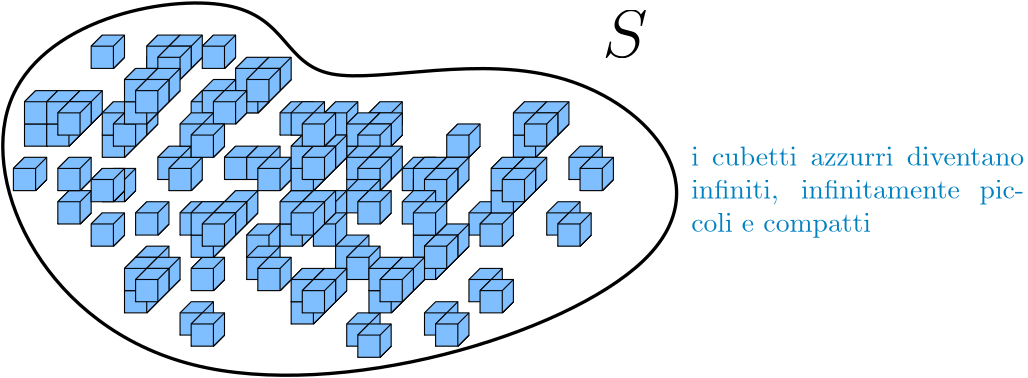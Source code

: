 <?xml version="1.0"?>
<!DOCTYPE ipe SYSTEM "ipe.dtd">
<ipe version="70218" creator="Ipe 7.2.28">
<info created="D:20241213193052" modified="D:20241213193052"/>
<ipestyle name="basic">
<symbol name="arrow/arc(spx)">
<path stroke="sym-stroke" fill="sym-stroke" pen="sym-pen">
0 0 m
-1 0.333 l
-1 -0.333 l
h
</path>
</symbol>
<symbol name="arrow/farc(spx)">
<path stroke="sym-stroke" fill="white" pen="sym-pen">
0 0 m
-1 0.333 l
-1 -0.333 l
h
</path>
</symbol>
<symbol name="arrow/ptarc(spx)">
<path stroke="sym-stroke" fill="sym-stroke" pen="sym-pen">
0 0 m
-1 0.333 l
-0.8 0 l
-1 -0.333 l
h
</path>
</symbol>
<symbol name="arrow/fptarc(spx)">
<path stroke="sym-stroke" fill="white" pen="sym-pen">
0 0 m
-1 0.333 l
-0.8 0 l
-1 -0.333 l
h
</path>
</symbol>
<symbol name="mark/circle(sx)" transformations="translations">
<path fill="sym-stroke">
0.6 0 0 0.6 0 0 e
0.4 0 0 0.4 0 0 e
</path>
</symbol>
<symbol name="mark/disk(sx)" transformations="translations">
<path fill="sym-stroke">
0.6 0 0 0.6 0 0 e
</path>
</symbol>
<symbol name="mark/fdisk(sfx)" transformations="translations">
<group>
<path fill="sym-fill">
0.5 0 0 0.5 0 0 e
</path>
<path fill="sym-stroke" fillrule="eofill">
0.6 0 0 0.6 0 0 e
0.4 0 0 0.4 0 0 e
</path>
</group>
</symbol>
<symbol name="mark/box(sx)" transformations="translations">
<path fill="sym-stroke" fillrule="eofill">
-0.6 -0.6 m
0.6 -0.6 l
0.6 0.6 l
-0.6 0.6 l
h
-0.4 -0.4 m
0.4 -0.4 l
0.4 0.4 l
-0.4 0.4 l
h
</path>
</symbol>
<symbol name="mark/square(sx)" transformations="translations">
<path fill="sym-stroke">
-0.6 -0.6 m
0.6 -0.6 l
0.6 0.6 l
-0.6 0.6 l
h
</path>
</symbol>
<symbol name="mark/fsquare(sfx)" transformations="translations">
<group>
<path fill="sym-fill">
-0.5 -0.5 m
0.5 -0.5 l
0.5 0.5 l
-0.5 0.5 l
h
</path>
<path fill="sym-stroke" fillrule="eofill">
-0.6 -0.6 m
0.6 -0.6 l
0.6 0.6 l
-0.6 0.6 l
h
-0.4 -0.4 m
0.4 -0.4 l
0.4 0.4 l
-0.4 0.4 l
h
</path>
</group>
</symbol>
<symbol name="mark/cross(sx)" transformations="translations">
<group>
<path fill="sym-stroke">
-0.43 -0.57 m
0.57 0.43 l
0.43 0.57 l
-0.57 -0.43 l
h
</path>
<path fill="sym-stroke">
-0.43 0.57 m
0.57 -0.43 l
0.43 -0.57 l
-0.57 0.43 l
h
</path>
</group>
</symbol>
<symbol name="arrow/fnormal(spx)">
<path stroke="sym-stroke" fill="white" pen="sym-pen">
0 0 m
-1 0.333 l
-1 -0.333 l
h
</path>
</symbol>
<symbol name="arrow/pointed(spx)">
<path stroke="sym-stroke" fill="sym-stroke" pen="sym-pen">
0 0 m
-1 0.333 l
-0.8 0 l
-1 -0.333 l
h
</path>
</symbol>
<symbol name="arrow/fpointed(spx)">
<path stroke="sym-stroke" fill="white" pen="sym-pen">
0 0 m
-1 0.333 l
-0.8 0 l
-1 -0.333 l
h
</path>
</symbol>
<symbol name="arrow/linear(spx)">
<path stroke="sym-stroke" pen="sym-pen">
-1 0.333 m
0 0 l
-1 -0.333 l
</path>
</symbol>
<symbol name="arrow/fdouble(spx)">
<path stroke="sym-stroke" fill="white" pen="sym-pen">
0 0 m
-1 0.333 l
-1 -0.333 l
h
-1 0 m
-2 0.333 l
-2 -0.333 l
h
</path>
</symbol>
<symbol name="arrow/double(spx)">
<path stroke="sym-stroke" fill="sym-stroke" pen="sym-pen">
0 0 m
-1 0.333 l
-1 -0.333 l
h
-1 0 m
-2 0.333 l
-2 -0.333 l
h
</path>
</symbol>
<symbol name="arrow/mid-normal(spx)">
<path stroke="sym-stroke" fill="sym-stroke" pen="sym-pen">
0.5 0 m
-0.5 0.333 l
-0.5 -0.333 l
h
</path>
</symbol>
<symbol name="arrow/mid-fnormal(spx)">
<path stroke="sym-stroke" fill="white" pen="sym-pen">
0.5 0 m
-0.5 0.333 l
-0.5 -0.333 l
h
</path>
</symbol>
<symbol name="arrow/mid-pointed(spx)">
<path stroke="sym-stroke" fill="sym-stroke" pen="sym-pen">
0.5 0 m
-0.5 0.333 l
-0.3 0 l
-0.5 -0.333 l
h
</path>
</symbol>
<symbol name="arrow/mid-fpointed(spx)">
<path stroke="sym-stroke" fill="white" pen="sym-pen">
0.5 0 m
-0.5 0.333 l
-0.3 0 l
-0.5 -0.333 l
h
</path>
</symbol>
<symbol name="arrow/mid-double(spx)">
<path stroke="sym-stroke" fill="sym-stroke" pen="sym-pen">
1 0 m
0 0.333 l
0 -0.333 l
h
0 0 m
-1 0.333 l
-1 -0.333 l
h
</path>
</symbol>
<symbol name="arrow/mid-fdouble(spx)">
<path stroke="sym-stroke" fill="white" pen="sym-pen">
1 0 m
0 0.333 l
0 -0.333 l
h
0 0 m
-1 0.333 l
-1 -0.333 l
h
</path>
</symbol>
<anglesize name="22.5 deg" value="22.5"/>
<anglesize name="30 deg" value="30"/>
<anglesize name="45 deg" value="45"/>
<anglesize name="60 deg" value="60"/>
<anglesize name="90 deg" value="90"/>
<arrowsize name="large" value="10"/>
<arrowsize name="small" value="5"/>
<arrowsize name="tiny" value="3"/>
<color name="blue" value="0 0 1"/>
<color name="brown" value="0.647 0.165 0.165"/>
<color name="darkblue" value="0 0 0.545"/>
<color name="darkcyan" value="0 0.545 0.545"/>
<color name="darkgray" value="0.663"/>
<color name="darkgreen" value="0 0.392 0"/>
<color name="darkmagenta" value="0.545 0 0.545"/>
<color name="darkorange" value="1 0.549 0"/>
<color name="darkred" value="0.545 0 0"/>
<color name="gold" value="1 0.843 0"/>
<color name="gray" value="0.745"/>
<color name="green" value="0 1 0"/>
<color name="lightblue" value="0.678 0.847 0.902"/>
<color name="lightcyan" value="0.878 1 1"/>
<color name="lightgray" value="0.827"/>
<color name="lightgreen" value="0.565 0.933 0.565"/>
<color name="lightyellow" value="1 1 0.878"/>
<color name="navy" value="0 0 0.502"/>
<color name="orange" value="1 0.647 0"/>
<color name="pink" value="1 0.753 0.796"/>
<color name="purple" value="0.627 0.125 0.941"/>
<color name="red" value="1 0 0"/>
<color name="seagreen" value="0.18 0.545 0.341"/>
<color name="turquoise" value="0.251 0.878 0.816"/>
<color name="violet" value="0.933 0.51 0.933"/>
<color name="yellow" value="1 1 0"/>
<dashstyle name="dash dot dotted" value="[4 2 1 2 1 2] 0"/>
<dashstyle name="dash dotted" value="[4 2 1 2] 0"/>
<dashstyle name="dashed" value="[4] 0"/>
<dashstyle name="dotted" value="[1 3] 0"/>
<gridsize name="10 pts (~3.5 mm)" value="10"/>
<gridsize name="14 pts (~5 mm)" value="14"/>
<gridsize name="16 pts (~6 mm)" value="16"/>
<gridsize name="20 pts (~7 mm)" value="20"/>
<gridsize name="28 pts (~10 mm)" value="28"/>
<gridsize name="32 pts (~12 mm)" value="32"/>
<gridsize name="4 pts" value="4"/>
<gridsize name="56 pts (~20 mm)" value="56"/>
<gridsize name="8 pts (~3 mm)" value="8"/>
<opacity name="10%" value="0.1"/>
<opacity name="30%" value="0.3"/>
<opacity name="50%" value="0.5"/>
<opacity name="75%" value="0.75"/>
<pen name="fat" value="1.2"/>
<pen name="heavier" value="0.8"/>
<pen name="ultrafat" value="2"/>
<symbolsize name="large" value="5"/>
<symbolsize name="small" value="2"/>
<symbolsize name="tiny" value="1.1"/>
<textsize name="Huge" value="\Huge"/>
<textsize name="LARGE" value="\LARGE"/>
<textsize name="Large" value="\Large"/>
<textsize name="footnote" value="\footnotesize"/>
<textsize name="huge" value="\huge"/>
<textsize name="large" value="\large"/>
<textsize name="script" value="\scriptsize"/>
<textsize name="small" value="\small"/>
<textsize name="tiny" value="\tiny"/>
<textstyle name="center" begin="\begin{center}" end="\end{center}"/>
<textstyle name="item" begin="\begin{itemize}\item{}" end="\end{itemize}"/>
<textstyle name="itemize" begin="\begin{itemize}" end="\end{itemize}"/>
<tiling name="falling" angle="-60" step="4" width="1"/>
<tiling name="rising" angle="30" step="4" width="1"/>
</ipestyle>
<page>
<layer name="alpha"/>
<view layers="alpha" active="alpha"/>
<path layer="alpha" stroke="0" pen="fat">
272 768
136 740
208 588
452 660
376 748
268 716 u
</path>
<text matrix="1 0 0 1 4 -8" transformations="translations" pos="380 744" stroke="0" type="label" width="16.37" height="16.938" depth="0" valign="baseline" size="Huge" style="math">S</text>
<path matrix="1 0 0 1 -12 -4" stroke="0">
284 680 m
288 684 l
</path>
<path matrix="1 0 0 1 -12 -4" stroke="0">
284 680 m
288 684 l
</path>
<path matrix="1 0 0 1 -4 -4" stroke="0">
284 680 m
288 684 l
</path>
<path matrix="1 0 0 1 -4 -4" stroke="0">
284 680 m
288 684 l
</path>
<path matrix="1 0 0 1 -12 -4" stroke="0">
284 680 m
288 684 l
</path>
<path matrix="1 0 0 1 -4 -4" stroke="0">
284 680 m
288 684 l
</path>
<path matrix="1 0 0 1 -4 -4" stroke="0">
284 680 m
288 684 l
</path>
<path matrix="1 0 0 1 -12 4" stroke="0">
284 680 m
288 684 l
</path>
<path matrix="1 0 0 1 -4 4" stroke="0" fill="0.502 0.749 1">
276 680 m
280 684 l
288 684 l
288 676 l
284 672 l
</path>
<path matrix="1 0 0 1 -4 4" stroke="0">
284 680 m
288 684 l
</path>
<path matrix="1 0 0 1 -4 4" stroke="0" fill="0.502 0.749 1">
276 680 m
276 672 l
284 672 l
284 680 l
h
</path>
<path matrix="1 0 0 1 -36 12" stroke="0">
284 680 m
288 684 l
</path>
<path matrix="1 0 0 1 -36 12" stroke="0">
284 680 m
288 684 l
</path>
<path matrix="1 0 0 1 -28 12" stroke="0">
284 680 m
288 684 l
</path>
<path matrix="1 0 0 1 -28 12" stroke="0">
284 680 m
288 684 l
</path>
<path matrix="1 0 0 1 -36 12" stroke="0">
284 680 m
288 684 l
</path>
<path matrix="1 0 0 1 -28 12" stroke="0">
284 680 m
288 684 l
</path>
<path matrix="1 0 0 1 -28 12" stroke="0">
284 680 m
288 684 l
</path>
<path matrix="1 0 0 1 -36 20" stroke="0">
284 680 m
288 684 l
</path>
<path matrix="1 0 0 1 -28 20" stroke="0" fill="0.502 0.749 1">
276 680 m
280 684 l
288 684 l
288 676 l
284 672 l
</path>
<path matrix="1 0 0 1 -28 20" stroke="0">
284 680 m
288 684 l
</path>
<path matrix="1 0 0 1 -28 20" stroke="0" fill="0.502 0.749 1">
276 680 m
276 672 l
284 672 l
284 680 l
h
</path>
<path matrix="1 0 0 1 -36 -4" stroke="0">
284 680 m
288 684 l
</path>
<path matrix="1 0 0 1 -36 -4" stroke="0">
284 680 m
288 684 l
</path>
<path matrix="1 0 0 1 -28 -4" stroke="0">
284 680 m
288 684 l
</path>
<path matrix="1 0 0 1 -28 -4" stroke="0">
284 680 m
288 684 l
</path>
<path matrix="1 0 0 1 -36 -4" stroke="0">
284 680 m
288 684 l
</path>
<path matrix="1 0 0 1 -28 -4" stroke="0">
284 680 m
288 684 l
</path>
<path matrix="1 0 0 1 -28 -4" stroke="0">
284 680 m
288 684 l
</path>
<path matrix="1 0 0 1 -36 4" stroke="0">
284 680 m
288 684 l
</path>
<path matrix="1 0 0 1 -28 4" stroke="0" fill="0.502 0.749 1">
276 680 m
280 684 l
288 684 l
288 676 l
284 672 l
</path>
<path matrix="1 0 0 1 -28 4" stroke="0">
284 680 m
288 684 l
</path>
<path matrix="1 0 0 1 -28 4" stroke="0" fill="0.502 0.749 1">
276 680 m
276 672 l
284 672 l
284 680 l
h
</path>
<path matrix="1 0 0 1 -52 -8" stroke="0">
284 680 m
288 684 l
</path>
<path matrix="1 0 0 1 -52 -8" stroke="0">
284 680 m
288 684 l
</path>
<path matrix="1 0 0 1 -44 -8" stroke="0">
284 680 m
288 684 l
</path>
<path matrix="1 0 0 1 -44 -8" stroke="0">
284 680 m
288 684 l
</path>
<path matrix="1 0 0 1 -52 -8" stroke="0">
284 680 m
288 684 l
</path>
<path matrix="1 0 0 1 -44 -8" stroke="0">
284 680 m
288 684 l
</path>
<path matrix="1 0 0 1 -44 -8" stroke="0">
284 680 m
288 684 l
</path>
<path matrix="1 0 0 1 -52 0" stroke="0">
284 680 m
288 684 l
</path>
<path matrix="1 0 0 1 -44 0" stroke="0" fill="0.502 0.749 1">
276 680 m
280 684 l
288 684 l
288 676 l
284 672 l
</path>
<path matrix="1 0 0 1 -44 0" stroke="0">
284 680 m
288 684 l
</path>
<path matrix="1 0 0 1 -44 0" stroke="0" fill="0.502 0.749 1">
276 680 m
276 672 l
284 672 l
284 680 l
h
</path>
<path matrix="1 0 0 1 -60 12" stroke="0">
284 680 m
288 684 l
</path>
<path matrix="1 0 0 1 -60 12" stroke="0">
284 680 m
288 684 l
</path>
<path matrix="1 0 0 1 -52 12" stroke="0">
284 680 m
288 684 l
</path>
<path matrix="1 0 0 1 -52 12" stroke="0">
284 680 m
288 684 l
</path>
<path matrix="1 0 0 1 -60 12" stroke="0">
284 680 m
288 684 l
</path>
<path matrix="1 0 0 1 -52 12" stroke="0">
284 680 m
288 684 l
</path>
<path matrix="1 0 0 1 -52 12" stroke="0">
284 680 m
288 684 l
</path>
<path matrix="1 0 0 1 -60 20" stroke="0">
284 680 m
288 684 l
</path>
<path matrix="1 0 0 1 -52 20" stroke="0" fill="0.502 0.749 1">
276 680 m
280 684 l
288 684 l
288 676 l
284 672 l
</path>
<path matrix="1 0 0 1 -52 20" stroke="0">
284 680 m
288 684 l
</path>
<path matrix="1 0 0 1 -52 20" stroke="0" fill="0.502 0.749 1">
276 680 m
276 672 l
284 672 l
284 680 l
h
</path>
<path matrix="1 0 0 1 -80 20" stroke="0">
284 680 m
288 684 l
</path>
<path matrix="1 0 0 1 -80 20" stroke="0">
284 680 m
288 684 l
</path>
<path matrix="1 0 0 1 -72 20" stroke="0">
284 680 m
288 684 l
</path>
<path matrix="1 0 0 1 -72 20" stroke="0">
284 680 m
288 684 l
</path>
<path matrix="1 0 0 1 -80 20" stroke="0">
284 680 m
288 684 l
</path>
<path matrix="1 0 0 1 -72 20" stroke="0">
284 680 m
288 684 l
</path>
<path matrix="1 0 0 1 -72 20" stroke="0">
284 680 m
288 684 l
</path>
<path matrix="1 0 0 1 -80 28" stroke="0">
284 680 m
288 684 l
</path>
<path matrix="1 0 0 1 -72 28" stroke="0" fill="0.502 0.749 1">
276 680 m
280 684 l
288 684 l
288 676 l
284 672 l
</path>
<path matrix="1 0 0 1 -72 28" stroke="0">
284 680 m
288 684 l
</path>
<path matrix="1 0 0 1 -72 28" stroke="0" fill="0.502 0.749 1">
276 680 m
276 672 l
284 672 l
284 680 l
h
</path>
<path matrix="1 0 0 1 -80 4" stroke="0">
284 680 m
288 684 l
</path>
<path matrix="1 0 0 1 -80 4" stroke="0">
284 680 m
288 684 l
</path>
<path matrix="1 0 0 1 -72 4" stroke="0">
284 680 m
288 684 l
</path>
<path matrix="1 0 0 1 -72 4" stroke="0">
284 680 m
288 684 l
</path>
<path matrix="1 0 0 1 -80 4" stroke="0">
284 680 m
288 684 l
</path>
<path matrix="1 0 0 1 -72 4" stroke="0">
284 680 m
288 684 l
</path>
<path matrix="1 0 0 1 -72 4" stroke="0">
284 680 m
288 684 l
</path>
<path matrix="1 0 0 1 -80 12" stroke="0">
284 680 m
288 684 l
</path>
<path matrix="1 0 0 1 -72 12" stroke="0" fill="0.502 0.749 1">
276 680 m
280 684 l
288 684 l
288 676 l
284 672 l
</path>
<path matrix="1 0 0 1 -72 12" stroke="0">
284 680 m
288 684 l
</path>
<path matrix="1 0 0 1 -72 12" stroke="0" fill="0.502 0.749 1">
276 680 m
276 672 l
284 672 l
284 680 l
h
</path>
<path matrix="1 0 0 1 -68 -8" stroke="0">
284 680 m
288 684 l
</path>
<path matrix="1 0 0 1 -68 -8" stroke="0">
284 680 m
288 684 l
</path>
<path matrix="1 0 0 1 -60 -8" stroke="0">
284 680 m
288 684 l
</path>
<path matrix="1 0 0 1 -60 -8" stroke="0">
284 680 m
288 684 l
</path>
<path matrix="1 0 0 1 -68 -8" stroke="0">
284 680 m
288 684 l
</path>
<path matrix="1 0 0 1 -60 -8" stroke="0">
284 680 m
288 684 l
</path>
<path matrix="1 0 0 1 -60 -8" stroke="0">
284 680 m
288 684 l
</path>
<path matrix="1 0 0 1 -68 0" stroke="0">
284 680 m
288 684 l
</path>
<path matrix="1 0 0 1 -60 0" stroke="0" fill="0.502 0.749 1">
276 680 m
280 684 l
288 684 l
288 676 l
284 672 l
</path>
<path matrix="1 0 0 1 -60 0" stroke="0">
284 680 m
288 684 l
</path>
<path matrix="1 0 0 1 -60 0" stroke="0" fill="0.502 0.749 1">
276 680 m
276 672 l
284 672 l
284 680 l
h
</path>
<path matrix="1 0 0 1 -84 -12" stroke="0">
284 680 m
288 684 l
</path>
<path matrix="1 0 0 1 -84 -12" stroke="0">
284 680 m
288 684 l
</path>
<path matrix="1 0 0 1 -76 -12" stroke="0">
284 680 m
288 684 l
</path>
<path matrix="1 0 0 1 -76 -12" stroke="0">
284 680 m
288 684 l
</path>
<path matrix="1 0 0 1 -84 -12" stroke="0">
284 680 m
288 684 l
</path>
<path matrix="1 0 0 1 -76 -12" stroke="0">
284 680 m
288 684 l
</path>
<path matrix="1 0 0 1 -76 -12" stroke="0">
284 680 m
288 684 l
</path>
<path matrix="1 0 0 1 -84 -4" stroke="0">
284 680 m
288 684 l
</path>
<path matrix="1 0 0 1 -76 -4" stroke="0" fill="0.502 0.749 1">
276 680 m
280 684 l
288 684 l
288 676 l
284 672 l
</path>
<path matrix="1 0 0 1 -76 -4" stroke="0">
284 680 m
288 684 l
</path>
<path matrix="1 0 0 1 -76 -4" stroke="0" fill="0.502 0.749 1">
276 680 m
276 672 l
284 672 l
284 680 l
h
</path>
<path matrix="1 0 0 1 -96 -4" stroke="0">
284 680 m
288 684 l
</path>
<path matrix="1 0 0 1 -96 -4" stroke="0">
284 680 m
288 684 l
</path>
<path matrix="1 0 0 1 -88 -4" stroke="0">
284 680 m
288 684 l
</path>
<path matrix="1 0 0 1 -88 -4" stroke="0">
284 680 m
288 684 l
</path>
<path matrix="1 0 0 1 -96 -4" stroke="0">
284 680 m
288 684 l
</path>
<path matrix="1 0 0 1 -88 -4" stroke="0">
284 680 m
288 684 l
</path>
<path matrix="1 0 0 1 -88 -4" stroke="0">
284 680 m
288 684 l
</path>
<path matrix="1 0 0 1 -96 4" stroke="0">
284 680 m
288 684 l
</path>
<path matrix="1 0 0 1 -88 4" stroke="0" fill="0.502 0.749 1">
276 680 m
280 684 l
288 684 l
288 676 l
284 672 l
</path>
<path matrix="1 0 0 1 -88 4" stroke="0">
284 680 m
288 684 l
</path>
<path matrix="1 0 0 1 -88 4" stroke="0" fill="0.502 0.749 1">
276 680 m
276 672 l
284 672 l
284 680 l
h
</path>
<path matrix="1 0 0 1 -96 8" stroke="0">
284 680 m
288 684 l
</path>
<path matrix="1 0 0 1 -96 8" stroke="0">
284 680 m
288 684 l
</path>
<path matrix="1 0 0 1 -88 8" stroke="0">
284 680 m
288 684 l
</path>
<path matrix="1 0 0 1 -88 8" stroke="0">
284 680 m
288 684 l
</path>
<path matrix="1 0 0 1 -96 8" stroke="0">
284 680 m
288 684 l
</path>
<path matrix="1 0 0 1 -88 8" stroke="0">
284 680 m
288 684 l
</path>
<path matrix="1 0 0 1 -88 8" stroke="0">
284 680 m
288 684 l
</path>
<path matrix="1 0 0 1 -96 16" stroke="0">
284 680 m
288 684 l
</path>
<path matrix="1 0 0 1 -88 16" stroke="0" fill="0.502 0.749 1">
276 680 m
280 684 l
288 684 l
288 676 l
284 672 l
</path>
<path matrix="1 0 0 1 -88 16" stroke="0">
284 680 m
288 684 l
</path>
<path matrix="1 0 0 1 -88 16" stroke="0" fill="0.502 0.749 1">
276 680 m
276 672 l
284 672 l
284 680 l
h
</path>
<path matrix="1 0 0 1 -108 24" stroke="0">
284 680 m
288 684 l
</path>
<path matrix="1 0 0 1 -108 24" stroke="0">
284 680 m
288 684 l
</path>
<path matrix="1 0 0 1 -100 24" stroke="0">
284 680 m
288 684 l
</path>
<path matrix="1 0 0 1 -100 24" stroke="0">
284 680 m
288 684 l
</path>
<path matrix="1 0 0 1 -108 24" stroke="0">
284 680 m
288 684 l
</path>
<path matrix="1 0 0 1 -100 24" stroke="0">
284 680 m
288 684 l
</path>
<path matrix="1 0 0 1 -100 24" stroke="0">
284 680 m
288 684 l
</path>
<path matrix="1 0 0 1 -108 32" stroke="0">
284 680 m
288 684 l
</path>
<path matrix="1 0 0 1 -100 32" stroke="0" fill="0.502 0.749 1">
276 680 m
280 684 l
288 684 l
288 676 l
284 672 l
</path>
<path matrix="1 0 0 1 -100 32" stroke="0">
284 680 m
288 684 l
</path>
<path matrix="1 0 0 1 -100 32" stroke="0" fill="0.502 0.749 1">
276 680 m
276 672 l
284 672 l
284 680 l
h
</path>
<path matrix="1 0 0 1 -112 8" stroke="0">
284 680 m
288 684 l
</path>
<path matrix="1 0 0 1 -112 8" stroke="0">
284 680 m
288 684 l
</path>
<path matrix="1 0 0 1 -104 8" stroke="0">
284 680 m
288 684 l
</path>
<path matrix="1 0 0 1 -104 8" stroke="0">
284 680 m
288 684 l
</path>
<path matrix="1 0 0 1 -112 8" stroke="0">
284 680 m
288 684 l
</path>
<path matrix="1 0 0 1 -104 8" stroke="0">
284 680 m
288 684 l
</path>
<path matrix="1 0 0 1 -104 8" stroke="0">
284 680 m
288 684 l
</path>
<path matrix="1 0 0 1 -112 16" stroke="0">
284 680 m
288 684 l
</path>
<path matrix="1 0 0 1 -104 16" stroke="0" fill="0.502 0.749 1">
276 680 m
280 684 l
288 684 l
288 676 l
284 672 l
</path>
<path matrix="1 0 0 1 -104 16" stroke="0">
284 680 m
288 684 l
</path>
<path matrix="1 0 0 1 -104 16" stroke="0" fill="0.502 0.749 1">
276 680 m
276 672 l
284 672 l
284 680 l
h
</path>
<path matrix="1 0 0 1 -100 24" stroke="0">
284 680 m
288 684 l
</path>
<path matrix="1 0 0 1 -100 24" stroke="0">
284 680 m
288 684 l
</path>
<path matrix="1 0 0 1 -92 24" stroke="0">
284 680 m
288 684 l
</path>
<path matrix="1 0 0 1 -92 24" stroke="0">
284 680 m
288 684 l
</path>
<path matrix="1 0 0 1 -100 24" stroke="0">
284 680 m
288 684 l
</path>
<path matrix="1 0 0 1 -92 24" stroke="0">
284 680 m
288 684 l
</path>
<path matrix="1 0 0 1 -92 24" stroke="0">
284 680 m
288 684 l
</path>
<path matrix="1 0 0 1 -100 32" stroke="0">
284 680 m
288 684 l
</path>
<path matrix="1 0 0 1 -92 32" stroke="0" fill="0.502 0.749 1">
276 680 m
280 684 l
288 684 l
288 676 l
284 672 l
</path>
<path matrix="1 0 0 1 -92 32" stroke="0">
284 680 m
288 684 l
</path>
<path matrix="1 0 0 1 -92 32" stroke="0" fill="0.502 0.749 1">
276 680 m
276 672 l
284 672 l
284 680 l
h
</path>
<path matrix="1 0 0 1 -108 32" stroke="0">
284 680 m
288 684 l
</path>
<path matrix="1 0 0 1 -108 32" stroke="0">
284 680 m
288 684 l
</path>
<path matrix="1 0 0 1 -100 32" stroke="0">
284 680 m
288 684 l
</path>
<path matrix="1 0 0 1 -100 32" stroke="0">
284 680 m
288 684 l
</path>
<path matrix="1 0 0 1 -108 32" stroke="0">
284 680 m
288 684 l
</path>
<path matrix="1 0 0 1 -100 32" stroke="0">
284 680 m
288 684 l
</path>
<path matrix="1 0 0 1 -100 32" stroke="0">
284 680 m
288 684 l
</path>
<path matrix="1 0 0 1 -108 40" stroke="0">
284 680 m
288 684 l
</path>
<path matrix="1 0 0 1 -100 40" stroke="0" fill="0.502 0.749 1">
276 680 m
280 684 l
288 684 l
288 676 l
284 672 l
</path>
<path matrix="1 0 0 1 -100 40" stroke="0">
284 680 m
288 684 l
</path>
<path matrix="1 0 0 1 -100 40" stroke="0" fill="0.502 0.749 1">
276 680 m
276 672 l
284 672 l
284 680 l
h
</path>
<path matrix="1 0 0 1 -100 32" stroke="0">
284 680 m
288 684 l
</path>
<path matrix="1 0 0 1 -100 32" stroke="0">
284 680 m
288 684 l
</path>
<path matrix="1 0 0 1 -92 32" stroke="0">
284 680 m
288 684 l
</path>
<path matrix="1 0 0 1 -92 32" stroke="0">
284 680 m
288 684 l
</path>
<path matrix="1 0 0 1 -100 32" stroke="0">
284 680 m
288 684 l
</path>
<path matrix="1 0 0 1 -92 32" stroke="0">
284 680 m
288 684 l
</path>
<path matrix="1 0 0 1 -92 32" stroke="0">
284 680 m
288 684 l
</path>
<path matrix="1 0 0 1 -100 40" stroke="0">
284 680 m
288 684 l
</path>
<path matrix="1 0 0 1 -92 40" stroke="0" fill="0.502 0.749 1">
276 680 m
280 684 l
288 684 l
288 676 l
284 672 l
</path>
<path matrix="1 0 0 1 -92 40" stroke="0">
284 680 m
288 684 l
</path>
<path matrix="1 0 0 1 -92 40" stroke="0" fill="0.502 0.749 1">
276 680 m
276 672 l
284 672 l
284 680 l
h
</path>
<path matrix="1 0 0 1 -92 32" stroke="0">
284 680 m
288 684 l
</path>
<path matrix="1 0 0 1 -92 32" stroke="0">
284 680 m
288 684 l
</path>
<path matrix="1 0 0 1 -84 32" stroke="0">
284 680 m
288 684 l
</path>
<path matrix="1 0 0 1 -84 32" stroke="0">
284 680 m
288 684 l
</path>
<path matrix="1 0 0 1 -92 32" stroke="0">
284 680 m
288 684 l
</path>
<path matrix="1 0 0 1 -84 32" stroke="0">
284 680 m
288 684 l
</path>
<path matrix="1 0 0 1 -84 32" stroke="0">
284 680 m
288 684 l
</path>
<path matrix="1 0 0 1 -92 40" stroke="0">
284 680 m
288 684 l
</path>
<path matrix="1 0 0 1 -84 40" stroke="0" fill="0.502 0.749 1">
276 680 m
280 684 l
288 684 l
288 676 l
284 672 l
</path>
<path matrix="1 0 0 1 -84 40" stroke="0">
284 680 m
288 684 l
</path>
<path matrix="1 0 0 1 -84 40" stroke="0" fill="0.502 0.749 1">
276 680 m
276 672 l
284 672 l
284 680 l
h
</path>
<path matrix="1 0 0 1 -80 28" stroke="0">
284 680 m
288 684 l
</path>
<path matrix="1 0 0 1 -80 28" stroke="0">
284 680 m
288 684 l
</path>
<path matrix="1 0 0 1 -72 28" stroke="0">
284 680 m
288 684 l
</path>
<path matrix="1 0 0 1 -72 28" stroke="0">
284 680 m
288 684 l
</path>
<path matrix="1 0 0 1 -80 28" stroke="0">
284 680 m
288 684 l
</path>
<path matrix="1 0 0 1 -72 28" stroke="0">
284 680 m
288 684 l
</path>
<path matrix="1 0 0 1 -72 28" stroke="0">
284 680 m
288 684 l
</path>
<path matrix="1 0 0 1 -80 36" stroke="0">
284 680 m
288 684 l
</path>
<path matrix="1 0 0 1 -72 36" stroke="0" fill="0.502 0.749 1">
276 680 m
280 684 l
288 684 l
288 676 l
284 672 l
</path>
<path matrix="1 0 0 1 -72 36" stroke="0">
284 680 m
288 684 l
</path>
<path matrix="1 0 0 1 -72 36" stroke="0" fill="0.502 0.749 1">
276 680 m
276 672 l
284 672 l
284 680 l
h
</path>
<path matrix="1 0 0 1 -72 28" stroke="0">
284 680 m
288 684 l
</path>
<path matrix="1 0 0 1 -72 28" stroke="0">
284 680 m
288 684 l
</path>
<path matrix="1 0 0 1 -64 28" stroke="0">
284 680 m
288 684 l
</path>
<path matrix="1 0 0 1 -64 28" stroke="0">
284 680 m
288 684 l
</path>
<path matrix="1 0 0 1 -72 28" stroke="0">
284 680 m
288 684 l
</path>
<path matrix="1 0 0 1 -64 28" stroke="0">
284 680 m
288 684 l
</path>
<path matrix="1 0 0 1 -64 28" stroke="0">
284 680 m
288 684 l
</path>
<path matrix="1 0 0 1 -72 36" stroke="0">
284 680 m
288 684 l
</path>
<path matrix="1 0 0 1 -64 36" stroke="0" fill="0.502 0.749 1">
276 680 m
280 684 l
288 684 l
288 676 l
284 672 l
</path>
<path matrix="1 0 0 1 -64 36" stroke="0">
284 680 m
288 684 l
</path>
<path matrix="1 0 0 1 -64 36" stroke="0" fill="0.502 0.749 1">
276 680 m
276 672 l
284 672 l
284 680 l
h
</path>
<path matrix="1 0 0 1 -48 32" stroke="0">
284 680 m
288 684 l
</path>
<path matrix="1 0 0 1 -48 32" stroke="0">
284 680 m
288 684 l
</path>
<path matrix="1 0 0 1 -40 32" stroke="0">
284 680 m
288 684 l
</path>
<path matrix="1 0 0 1 -40 32" stroke="0">
284 680 m
288 684 l
</path>
<path matrix="1 0 0 1 -48 32" stroke="0">
284 680 m
288 684 l
</path>
<path matrix="1 0 0 1 -40 32" stroke="0">
284 680 m
288 684 l
</path>
<path matrix="1 0 0 1 -40 32" stroke="0">
284 680 m
288 684 l
</path>
<path matrix="1 0 0 1 -48 40" stroke="0">
284 680 m
288 684 l
</path>
<path matrix="1 0 0 1 -40 40" stroke="0" fill="0.502 0.749 1">
276 680 m
280 684 l
288 684 l
288 676 l
284 672 l
</path>
<path matrix="1 0 0 1 -40 40" stroke="0">
284 680 m
288 684 l
</path>
<path matrix="1 0 0 1 -40 40" stroke="0" fill="0.502 0.749 1">
276 680 m
276 672 l
284 672 l
284 680 l
h
</path>
<path matrix="1 0 0 1 -64 48" stroke="0">
284 680 m
288 684 l
</path>
<path matrix="1 0 0 1 -64 48" stroke="0">
284 680 m
288 684 l
</path>
<path matrix="1 0 0 1 -56 48" stroke="0">
284 680 m
288 684 l
</path>
<path matrix="1 0 0 1 -56 48" stroke="0">
284 680 m
288 684 l
</path>
<path matrix="1 0 0 1 -64 48" stroke="0">
284 680 m
288 684 l
</path>
<path matrix="1 0 0 1 -56 48" stroke="0">
284 680 m
288 684 l
</path>
<path matrix="1 0 0 1 -56 48" stroke="0">
284 680 m
288 684 l
</path>
<path matrix="1 0 0 1 -64 56" stroke="0">
284 680 m
288 684 l
</path>
<path matrix="1 0 0 1 -56 56" stroke="0" fill="0.502 0.749 1">
276 680 m
280 684 l
288 684 l
288 676 l
284 672 l
</path>
<path matrix="1 0 0 1 -56 56" stroke="0">
284 680 m
288 684 l
</path>
<path matrix="1 0 0 1 -56 56" stroke="0" fill="0.502 0.749 1">
276 680 m
276 672 l
284 672 l
284 680 l
h
</path>
<path matrix="1 0 0 1 -84 52" stroke="0">
284 680 m
288 684 l
</path>
<path matrix="1 0 0 1 -84 52" stroke="0">
284 680 m
288 684 l
</path>
<path matrix="1 0 0 1 -76 52" stroke="0">
284 680 m
288 684 l
</path>
<path matrix="1 0 0 1 -76 52" stroke="0">
284 680 m
288 684 l
</path>
<path matrix="1 0 0 1 -84 52" stroke="0">
284 680 m
288 684 l
</path>
<path matrix="1 0 0 1 -76 52" stroke="0">
284 680 m
288 684 l
</path>
<path matrix="1 0 0 1 -76 52" stroke="0">
284 680 m
288 684 l
</path>
<path matrix="1 0 0 1 -84 60" stroke="0">
284 680 m
288 684 l
</path>
<path matrix="1 0 0 1 -76 60" stroke="0" fill="0.502 0.749 1">
276 680 m
280 684 l
288 684 l
288 676 l
284 672 l
</path>
<path matrix="1 0 0 1 -76 60" stroke="0">
284 680 m
288 684 l
</path>
<path matrix="1 0 0 1 -76 60" stroke="0" fill="0.502 0.749 1">
276 680 m
276 672 l
284 672 l
284 680 l
h
</path>
<path matrix="1 0 0 1 -44 52" stroke="0">
284 680 m
288 684 l
</path>
<path matrix="1 0 0 1 -44 52" stroke="0">
284 680 m
288 684 l
</path>
<path matrix="1 0 0 1 -36 52" stroke="0">
284 680 m
288 684 l
</path>
<path matrix="1 0 0 1 -36 52" stroke="0">
284 680 m
288 684 l
</path>
<path matrix="1 0 0 1 -44 52" stroke="0">
284 680 m
288 684 l
</path>
<path matrix="1 0 0 1 -36 52" stroke="0">
284 680 m
288 684 l
</path>
<path matrix="1 0 0 1 -36 52" stroke="0">
284 680 m
288 684 l
</path>
<path matrix="1 0 0 1 -44 60" stroke="0">
284 680 m
288 684 l
</path>
<path matrix="1 0 0 1 -36 60" stroke="0" fill="0.502 0.749 1">
276 680 m
280 684 l
288 684 l
288 676 l
284 672 l
</path>
<path matrix="1 0 0 1 -36 60" stroke="0">
284 680 m
288 684 l
</path>
<path matrix="1 0 0 1 -36 60" stroke="0" fill="0.502 0.749 1">
276 680 m
276 672 l
284 672 l
284 680 l
h
</path>
<path matrix="1 0 0 1 -16 28" stroke="0">
284 680 m
288 684 l
</path>
<path matrix="1 0 0 1 -16 28" stroke="0">
284 680 m
288 684 l
</path>
<path matrix="1 0 0 1 -8 28" stroke="0">
284 680 m
288 684 l
</path>
<path matrix="1 0 0 1 -8 28" stroke="0">
284 680 m
288 684 l
</path>
<path matrix="1 0 0 1 -16 28" stroke="0">
284 680 m
288 684 l
</path>
<path matrix="1 0 0 1 -8 28" stroke="0">
284 680 m
288 684 l
</path>
<path matrix="1 0 0 1 -8 28" stroke="0">
284 680 m
288 684 l
</path>
<path matrix="1 0 0 1 -16 36" stroke="0">
284 680 m
288 684 l
</path>
<path matrix="1 0 0 1 -8 36" stroke="0" fill="0.502 0.749 1">
276 680 m
280 684 l
288 684 l
288 676 l
284 672 l
</path>
<path matrix="1 0 0 1 -8 36" stroke="0">
284 680 m
288 684 l
</path>
<path matrix="1 0 0 1 -8 36" stroke="0" fill="0.502 0.749 1">
276 680 m
276 672 l
284 672 l
284 680 l
h
</path>
<path matrix="1 0 0 1 16 28" stroke="0">
284 680 m
288 684 l
</path>
<path matrix="1 0 0 1 16 28" stroke="0">
284 680 m
288 684 l
</path>
<path matrix="1 0 0 1 24 28" stroke="0">
284 680 m
288 684 l
</path>
<path matrix="1 0 0 1 24 28" stroke="0">
284 680 m
288 684 l
</path>
<path matrix="1 0 0 1 16 28" stroke="0">
284 680 m
288 684 l
</path>
<path matrix="1 0 0 1 24 28" stroke="0">
284 680 m
288 684 l
</path>
<path matrix="1 0 0 1 24 28" stroke="0">
284 680 m
288 684 l
</path>
<path matrix="1 0 0 1 16 36" stroke="0">
284 680 m
288 684 l
</path>
<path matrix="1 0 0 1 24 36" stroke="0" fill="0.502 0.749 1">
276 680 m
280 684 l
288 684 l
288 676 l
284 672 l
</path>
<path matrix="1 0 0 1 24 36" stroke="0">
284 680 m
288 684 l
</path>
<path matrix="1 0 0 1 24 36" stroke="0" fill="0.502 0.749 1">
276 680 m
276 672 l
284 672 l
284 680 l
h
</path>
<path matrix="1 0 0 1 -32 36" stroke="0">
284 680 m
288 684 l
</path>
<path matrix="1 0 0 1 -32 36" stroke="0">
284 680 m
288 684 l
</path>
<path matrix="1 0 0 1 -24 36" stroke="0">
284 680 m
288 684 l
</path>
<path matrix="1 0 0 1 -24 36" stroke="0">
284 680 m
288 684 l
</path>
<path matrix="1 0 0 1 -32 36" stroke="0">
284 680 m
288 684 l
</path>
<path matrix="1 0 0 1 -24 36" stroke="0">
284 680 m
288 684 l
</path>
<path matrix="1 0 0 1 -24 36" stroke="0">
284 680 m
288 684 l
</path>
<path matrix="1 0 0 1 -32 44" stroke="0">
284 680 m
288 684 l
</path>
<path matrix="1 0 0 1 -24 44" stroke="0" fill="0.502 0.749 1">
276 680 m
280 684 l
288 684 l
288 676 l
284 672 l
</path>
<path matrix="1 0 0 1 -24 44" stroke="0">
284 680 m
288 684 l
</path>
<path matrix="1 0 0 1 -24 44" stroke="0" fill="0.502 0.749 1">
276 680 m
276 672 l
284 672 l
284 680 l
h
</path>
<path matrix="1 0 0 1 -28 12" stroke="0">
284 680 m
288 684 l
</path>
<path matrix="1 0 0 1 -28 12" stroke="0">
284 680 m
288 684 l
</path>
<path matrix="1 0 0 1 -20 12" stroke="0">
284 680 m
288 684 l
</path>
<path matrix="1 0 0 1 -20 12" stroke="0">
284 680 m
288 684 l
</path>
<path matrix="1 0 0 1 -28 12" stroke="0">
284 680 m
288 684 l
</path>
<path matrix="1 0 0 1 -20 12" stroke="0">
284 680 m
288 684 l
</path>
<path matrix="1 0 0 1 -20 12" stroke="0">
284 680 m
288 684 l
</path>
<path matrix="1 0 0 1 -28 20" stroke="0">
284 680 m
288 684 l
</path>
<path matrix="1 0 0 1 -20 20" stroke="0" fill="0.502 0.749 1">
276 680 m
280 684 l
288 684 l
288 676 l
284 672 l
</path>
<path matrix="1 0 0 1 -20 20" stroke="0">
284 680 m
288 684 l
</path>
<path matrix="1 0 0 1 -20 20" stroke="0" fill="0.502 0.749 1">
276 680 m
276 672 l
284 672 l
284 680 l
h
</path>
<path matrix="1 0 0 1 -4 -4" stroke="0">
284 680 m
288 684 l
</path>
<path matrix="1 0 0 1 -4 -4" stroke="0">
284 680 m
288 684 l
</path>
<path matrix="1 0 0 1 4 -4" stroke="0">
284 680 m
288 684 l
</path>
<path matrix="1 0 0 1 4 -4" stroke="0">
284 680 m
288 684 l
</path>
<path matrix="1 0 0 1 -4 -4" stroke="0">
284 680 m
288 684 l
</path>
<path matrix="1 0 0 1 4 -4" stroke="0">
284 680 m
288 684 l
</path>
<path matrix="1 0 0 1 4 -4" stroke="0">
284 680 m
288 684 l
</path>
<path matrix="1 0 0 1 -4 4" stroke="0">
284 680 m
288 684 l
</path>
<path matrix="1 0 0 1 4 4" stroke="0" fill="0.502 0.749 1">
276 680 m
280 684 l
288 684 l
288 676 l
284 672 l
</path>
<path matrix="1 0 0 1 4 4" stroke="0">
284 680 m
288 684 l
</path>
<path matrix="1 0 0 1 4 4" stroke="0" fill="0.502 0.749 1">
276 680 m
276 672 l
284 672 l
284 680 l
h
</path>
<path matrix="1 0 0 1 -44 -8" stroke="0">
284 680 m
288 684 l
</path>
<path matrix="1 0 0 1 -44 -8" stroke="0">
284 680 m
288 684 l
</path>
<path matrix="1 0 0 1 -36 -8" stroke="0">
284 680 m
288 684 l
</path>
<path matrix="1 0 0 1 -36 -8" stroke="0">
284 680 m
288 684 l
</path>
<path matrix="1 0 0 1 -44 -8" stroke="0">
284 680 m
288 684 l
</path>
<path matrix="1 0 0 1 -36 -8" stroke="0">
284 680 m
288 684 l
</path>
<path matrix="1 0 0 1 -36 -8" stroke="0">
284 680 m
288 684 l
</path>
<path matrix="1 0 0 1 -44 0" stroke="0">
284 680 m
288 684 l
</path>
<path matrix="1 0 0 1 -36 0" stroke="0" fill="0.502 0.749 1">
276 680 m
280 684 l
288 684 l
288 676 l
284 672 l
</path>
<path matrix="1 0 0 1 -36 0" stroke="0">
284 680 m
288 684 l
</path>
<path matrix="1 0 0 1 -36 0" stroke="0" fill="0.502 0.749 1">
276 680 m
276 672 l
284 672 l
284 680 l
h
</path>
<path matrix="1 0 0 1 -28 -16" stroke="0">
284 680 m
288 684 l
</path>
<path matrix="1 0 0 1 -28 -16" stroke="0">
284 680 m
288 684 l
</path>
<path matrix="1 0 0 1 -20 -16" stroke="0">
284 680 m
288 684 l
</path>
<path matrix="1 0 0 1 -20 -16" stroke="0">
284 680 m
288 684 l
</path>
<path matrix="1 0 0 1 -28 -16" stroke="0">
284 680 m
288 684 l
</path>
<path matrix="1 0 0 1 -20 -16" stroke="0">
284 680 m
288 684 l
</path>
<path matrix="1 0 0 1 -20 -16" stroke="0">
284 680 m
288 684 l
</path>
<path matrix="1 0 0 1 -28 -8" stroke="0">
284 680 m
288 684 l
</path>
<path matrix="1 0 0 1 -20 -8" stroke="0" fill="0.502 0.749 1">
276 680 m
280 684 l
288 684 l
288 676 l
284 672 l
</path>
<path matrix="1 0 0 1 -20 -8" stroke="0">
284 680 m
288 684 l
</path>
<path matrix="1 0 0 1 -20 -8" stroke="0" fill="0.502 0.749 1">
276 680 m
276 672 l
284 672 l
284 680 l
h
</path>
<path matrix="1 0 0 1 -48 -28" stroke="0">
284 680 m
288 684 l
</path>
<path matrix="1 0 0 1 -48 -28" stroke="0">
284 680 m
288 684 l
</path>
<path matrix="1 0 0 1 -40 -28" stroke="0">
284 680 m
288 684 l
</path>
<path matrix="1 0 0 1 -40 -28" stroke="0">
284 680 m
288 684 l
</path>
<path matrix="1 0 0 1 -48 -28" stroke="0">
284 680 m
288 684 l
</path>
<path matrix="1 0 0 1 -40 -28" stroke="0">
284 680 m
288 684 l
</path>
<path matrix="1 0 0 1 -40 -28" stroke="0">
284 680 m
288 684 l
</path>
<path matrix="1 0 0 1 -48 -20" stroke="0">
284 680 m
288 684 l
</path>
<path matrix="1 0 0 1 -40 -20" stroke="0" fill="0.502 0.749 1">
276 680 m
280 684 l
288 684 l
288 676 l
284 672 l
</path>
<path matrix="1 0 0 1 -40 -20" stroke="0">
284 680 m
288 684 l
</path>
<path matrix="1 0 0 1 -40 -20" stroke="0" fill="0.502 0.749 1">
276 680 m
276 672 l
284 672 l
284 680 l
h
</path>
<path matrix="1 0 0 1 -68 -24" stroke="0">
284 680 m
288 684 l
</path>
<path matrix="1 0 0 1 -68 -24" stroke="0">
284 680 m
288 684 l
</path>
<path matrix="1 0 0 1 -60 -24" stroke="0">
284 680 m
288 684 l
</path>
<path matrix="1 0 0 1 -60 -24" stroke="0">
284 680 m
288 684 l
</path>
<path matrix="1 0 0 1 -68 -24" stroke="0">
284 680 m
288 684 l
</path>
<path matrix="1 0 0 1 -60 -24" stroke="0">
284 680 m
288 684 l
</path>
<path matrix="1 0 0 1 -60 -24" stroke="0">
284 680 m
288 684 l
</path>
<path matrix="1 0 0 1 -68 -16" stroke="0">
284 680 m
288 684 l
</path>
<path matrix="1 0 0 1 -60 -16" stroke="0" fill="0.502 0.749 1">
276 680 m
280 684 l
288 684 l
288 676 l
284 672 l
</path>
<path matrix="1 0 0 1 -60 -16" stroke="0">
284 680 m
288 684 l
</path>
<path matrix="1 0 0 1 -60 -16" stroke="0" fill="0.502 0.749 1">
276 680 m
276 672 l
284 672 l
284 680 l
h
</path>
<path matrix="1 0 0 1 -56 8" stroke="0">
284 680 m
288 684 l
</path>
<path matrix="1 0 0 1 -56 8" stroke="0">
284 680 m
288 684 l
</path>
<path matrix="1 0 0 1 -48 8" stroke="0">
284 680 m
288 684 l
</path>
<path matrix="1 0 0 1 -48 8" stroke="0">
284 680 m
288 684 l
</path>
<path matrix="1 0 0 1 -56 8" stroke="0">
284 680 m
288 684 l
</path>
<path matrix="1 0 0 1 -48 8" stroke="0">
284 680 m
288 684 l
</path>
<path matrix="1 0 0 1 -48 8" stroke="0">
284 680 m
288 684 l
</path>
<path matrix="1 0 0 1 -56 16" stroke="0">
284 680 m
288 684 l
</path>
<path matrix="1 0 0 1 -48 16" stroke="0" fill="0.502 0.749 1">
276 680 m
280 684 l
288 684 l
288 676 l
284 672 l
</path>
<path matrix="1 0 0 1 -48 16" stroke="0">
284 680 m
288 684 l
</path>
<path matrix="1 0 0 1 -48 16" stroke="0" fill="0.502 0.749 1">
276 680 m
276 672 l
284 672 l
284 680 l
h
</path>
<path matrix="1 0 0 1 -76 24" stroke="0">
284 680 m
288 684 l
</path>
<path matrix="1 0 0 1 -76 24" stroke="0">
284 680 m
288 684 l
</path>
<path matrix="1 0 0 1 -68 24" stroke="0">
284 680 m
288 684 l
</path>
<path matrix="1 0 0 1 -68 24" stroke="0">
284 680 m
288 684 l
</path>
<path matrix="1 0 0 1 -76 24" stroke="0">
284 680 m
288 684 l
</path>
<path matrix="1 0 0 1 -68 24" stroke="0">
284 680 m
288 684 l
</path>
<path matrix="1 0 0 1 -68 24" stroke="0">
284 680 m
288 684 l
</path>
<path matrix="1 0 0 1 -76 32" stroke="0">
284 680 m
288 684 l
</path>
<path matrix="1 0 0 1 -68 32" stroke="0" fill="0.502 0.749 1">
276 680 m
280 684 l
288 684 l
288 676 l
284 672 l
</path>
<path matrix="1 0 0 1 -68 32" stroke="0">
284 680 m
288 684 l
</path>
<path matrix="1 0 0 1 -68 32" stroke="0" fill="0.502 0.749 1">
276 680 m
276 672 l
284 672 l
284 680 l
h
</path>
<path matrix="1 0 0 1 -96 28" stroke="0">
284 680 m
288 684 l
</path>
<path matrix="1 0 0 1 -96 28" stroke="0">
284 680 m
288 684 l
</path>
<path matrix="1 0 0 1 -88 28" stroke="0">
284 680 m
288 684 l
</path>
<path matrix="1 0 0 1 -88 28" stroke="0">
284 680 m
288 684 l
</path>
<path matrix="1 0 0 1 -96 28" stroke="0">
284 680 m
288 684 l
</path>
<path matrix="1 0 0 1 -88 28" stroke="0">
284 680 m
288 684 l
</path>
<path matrix="1 0 0 1 -88 28" stroke="0">
284 680 m
288 684 l
</path>
<path matrix="1 0 0 1 -96 36" stroke="0">
284 680 m
288 684 l
</path>
<path matrix="1 0 0 1 -88 36" stroke="0" fill="0.502 0.749 1">
276 680 m
280 684 l
288 684 l
288 676 l
284 672 l
</path>
<path matrix="1 0 0 1 -88 36" stroke="0">
284 680 m
288 684 l
</path>
<path matrix="1 0 0 1 -88 36" stroke="0" fill="0.502 0.749 1">
276 680 m
276 672 l
284 672 l
284 680 l
h
</path>
<path matrix="1 0 0 1 -84 4" stroke="0">
284 680 m
288 684 l
</path>
<path matrix="1 0 0 1 -84 4" stroke="0">
284 680 m
288 684 l
</path>
<path matrix="1 0 0 1 -76 4" stroke="0">
284 680 m
288 684 l
</path>
<path matrix="1 0 0 1 -76 4" stroke="0">
284 680 m
288 684 l
</path>
<path matrix="1 0 0 1 -84 4" stroke="0">
284 680 m
288 684 l
</path>
<path matrix="1 0 0 1 -76 4" stroke="0">
284 680 m
288 684 l
</path>
<path matrix="1 0 0 1 -76 4" stroke="0">
284 680 m
288 684 l
</path>
<path matrix="1 0 0 1 -84 12" stroke="0">
284 680 m
288 684 l
</path>
<path matrix="1 0 0 1 -76 12" stroke="0" fill="0.502 0.749 1">
276 680 m
280 684 l
288 684 l
288 676 l
284 672 l
</path>
<path matrix="1 0 0 1 -76 12" stroke="0">
284 680 m
288 684 l
</path>
<path matrix="1 0 0 1 -76 12" stroke="0" fill="0.502 0.749 1">
276 680 m
276 672 l
284 672 l
284 680 l
h
</path>
<path matrix="1 0 0 1 -24 8" stroke="0">
284 680 m
288 684 l
</path>
<path matrix="1 0 0 1 -24 8" stroke="0">
284 680 m
288 684 l
</path>
<path matrix="1 0 0 1 -16 8" stroke="0">
284 680 m
288 684 l
</path>
<path matrix="1 0 0 1 -16 8" stroke="0">
284 680 m
288 684 l
</path>
<path matrix="1 0 0 1 -24 8" stroke="0">
284 680 m
288 684 l
</path>
<path matrix="1 0 0 1 -16 8" stroke="0">
284 680 m
288 684 l
</path>
<path matrix="1 0 0 1 -16 8" stroke="0">
284 680 m
288 684 l
</path>
<path matrix="1 0 0 1 -24 16" stroke="0">
284 680 m
288 684 l
</path>
<path matrix="1 0 0 1 -16 16" stroke="0" fill="0.502 0.749 1">
276 680 m
280 684 l
288 684 l
288 676 l
284 672 l
</path>
<path matrix="1 0 0 1 -16 16" stroke="0">
284 680 m
288 684 l
</path>
<path matrix="1 0 0 1 -16 16" stroke="0" fill="0.502 0.749 1">
276 680 m
276 672 l
284 672 l
284 680 l
h
</path>
<path matrix="1 0 0 1 0 28" stroke="0">
284 680 m
288 684 l
</path>
<path matrix="1 0 0 1 0 28" stroke="0">
284 680 m
288 684 l
</path>
<path matrix="1 0 0 1 8 28" stroke="0">
284 680 m
288 684 l
</path>
<path matrix="1 0 0 1 8 28" stroke="0">
284 680 m
288 684 l
</path>
<path matrix="1 0 0 1 0 28" stroke="0">
284 680 m
288 684 l
</path>
<path matrix="1 0 0 1 8 28" stroke="0">
284 680 m
288 684 l
</path>
<path matrix="1 0 0 1 8 28" stroke="0">
284 680 m
288 684 l
</path>
<path matrix="1 0 0 1 0 36" stroke="0">
284 680 m
288 684 l
</path>
<path matrix="1 0 0 1 8 36" stroke="0" fill="0.502 0.749 1">
276 680 m
280 684 l
288 684 l
288 676 l
284 672 l
</path>
<path matrix="1 0 0 1 8 36" stroke="0">
284 680 m
288 684 l
</path>
<path matrix="1 0 0 1 8 36" stroke="0" fill="0.502 0.749 1">
276 680 m
276 672 l
284 672 l
284 680 l
h
</path>
<path matrix="1 0 0 1 44 20" stroke="0">
284 680 m
288 684 l
</path>
<path matrix="1 0 0 1 44 20" stroke="0">
284 680 m
288 684 l
</path>
<path matrix="1 0 0 1 52 20" stroke="0">
284 680 m
288 684 l
</path>
<path matrix="1 0 0 1 52 20" stroke="0">
284 680 m
288 684 l
</path>
<path matrix="1 0 0 1 44 20" stroke="0">
284 680 m
288 684 l
</path>
<path matrix="1 0 0 1 52 20" stroke="0">
284 680 m
288 684 l
</path>
<path matrix="1 0 0 1 52 20" stroke="0">
284 680 m
288 684 l
</path>
<path matrix="1 0 0 1 44 28" stroke="0">
284 680 m
288 684 l
</path>
<path matrix="1 0 0 1 52 28" stroke="0" fill="0.502 0.749 1">
276 680 m
280 684 l
288 684 l
288 676 l
284 672 l
</path>
<path matrix="1 0 0 1 52 28" stroke="0">
284 680 m
288 684 l
</path>
<path matrix="1 0 0 1 52 28" stroke="0" fill="0.502 0.749 1">
276 680 m
276 672 l
284 672 l
284 680 l
h
</path>
<path matrix="1 0 0 1 -4 -12" stroke="0">
284 680 m
288 684 l
</path>
<path matrix="1 0 0 1 -4 -12" stroke="0">
284 680 m
288 684 l
</path>
<path matrix="1 0 0 1 4 -12" stroke="0">
284 680 m
288 684 l
</path>
<path matrix="1 0 0 1 4 -12" stroke="0">
284 680 m
288 684 l
</path>
<path matrix="1 0 0 1 -4 -12" stroke="0">
284 680 m
288 684 l
</path>
<path matrix="1 0 0 1 4 -12" stroke="0">
284 680 m
288 684 l
</path>
<path matrix="1 0 0 1 4 -12" stroke="0">
284 680 m
288 684 l
</path>
<path matrix="1 0 0 1 -4 -4" stroke="0">
284 680 m
288 684 l
</path>
<path matrix="1 0 0 1 4 -4" stroke="0" fill="0.502 0.749 1">
276 680 m
280 684 l
288 684 l
288 676 l
284 672 l
</path>
<path matrix="1 0 0 1 4 -4" stroke="0">
284 680 m
288 684 l
</path>
<path matrix="1 0 0 1 4 -4" stroke="0" fill="0.502 0.749 1">
276 680 m
276 672 l
284 672 l
284 680 l
h
</path>
<path matrix="1 0 0 1 28 8" stroke="0">
284 680 m
288 684 l
</path>
<path matrix="1 0 0 1 28 8" stroke="0">
284 680 m
288 684 l
</path>
<path matrix="1 0 0 1 36 8" stroke="0">
284 680 m
288 684 l
</path>
<path matrix="1 0 0 1 36 8" stroke="0">
284 680 m
288 684 l
</path>
<path matrix="1 0 0 1 28 8" stroke="0">
284 680 m
288 684 l
</path>
<path matrix="1 0 0 1 36 8" stroke="0">
284 680 m
288 684 l
</path>
<path matrix="1 0 0 1 36 8" stroke="0">
284 680 m
288 684 l
</path>
<path matrix="1 0 0 1 36 16" stroke="0" fill="0.502 0.749 1">
276 680 m
280 684 l
288 684 l
288 676 l
284 672 l
</path>
<path matrix="1 0 0 1 36 16" stroke="0">
284 680 m
288 684 l
</path>
<path matrix="1 0 0 1 36 16" stroke="0" fill="0.502 0.749 1">
276 680 m
276 672 l
284 672 l
284 680 l
h
</path>
<path matrix="1 0 0 1 8 16" stroke="0">
284 680 m
288 684 l
</path>
<path matrix="1 0 0 1 8 16" stroke="0">
284 680 m
288 684 l
</path>
<path matrix="1 0 0 1 16 16" stroke="0">
284 680 m
288 684 l
</path>
<path matrix="1 0 0 1 16 16" stroke="0">
284 680 m
288 684 l
</path>
<path matrix="1 0 0 1 8 16" stroke="0">
284 680 m
288 684 l
</path>
<path matrix="1 0 0 1 16 16" stroke="0">
284 680 m
288 684 l
</path>
<path matrix="1 0 0 1 16 16" stroke="0">
284 680 m
288 684 l
</path>
<path matrix="1 0 0 1 8 24" stroke="0">
284 680 m
288 684 l
</path>
<path matrix="1 0 0 1 16 24" stroke="0" fill="0.502 0.749 1">
276 680 m
280 684 l
288 684 l
288 676 l
284 672 l
</path>
<path matrix="1 0 0 1 16 24" stroke="0">
284 680 m
288 684 l
</path>
<path matrix="1 0 0 1 16 24" stroke="0" fill="0.502 0.749 1">
276 680 m
276 672 l
284 672 l
284 680 l
h
</path>
<path matrix="1 0 0 1 8 24" stroke="0">
284 680 m
288 684 l
</path>
<path matrix="1 0 0 1 8 24" stroke="0">
284 680 m
288 684 l
</path>
<path matrix="1 0 0 1 16 24" stroke="0">
284 680 m
288 684 l
</path>
<path matrix="1 0 0 1 16 24" stroke="0">
284 680 m
288 684 l
</path>
<path matrix="1 0 0 1 8 24" stroke="0">
284 680 m
288 684 l
</path>
<path matrix="1 0 0 1 16 24" stroke="0">
284 680 m
288 684 l
</path>
<path matrix="1 0 0 1 16 24" stroke="0">
284 680 m
288 684 l
</path>
<path matrix="1 0 0 1 8 32" stroke="0">
284 680 m
288 684 l
</path>
<path matrix="1 0 0 1 16 32" stroke="0" fill="0.502 0.749 1">
276 680 m
280 684 l
288 684 l
288 676 l
284 672 l
</path>
<path matrix="1 0 0 1 16 32" stroke="0">
284 680 m
288 684 l
</path>
<path matrix="1 0 0 1 16 32" stroke="0" fill="0.502 0.749 1">
276 680 m
276 672 l
284 672 l
284 680 l
h
</path>
<path matrix="1 0 0 1 16 24" stroke="0">
284 680 m
288 684 l
</path>
<path matrix="1 0 0 1 16 24" stroke="0">
284 680 m
288 684 l
</path>
<path matrix="1 0 0 1 24 24" stroke="0">
284 680 m
288 684 l
</path>
<path matrix="1 0 0 1 24 24" stroke="0">
284 680 m
288 684 l
</path>
<path matrix="1 0 0 1 16 24" stroke="0">
284 680 m
288 684 l
</path>
<path matrix="1 0 0 1 24 24" stroke="0">
284 680 m
288 684 l
</path>
<path matrix="1 0 0 1 24 24" stroke="0">
284 680 m
288 684 l
</path>
<path matrix="1 0 0 1 16 32" stroke="0">
284 680 m
288 684 l
</path>
<path matrix="1 0 0 1 24 32" stroke="0" fill="0.502 0.749 1">
276 680 m
280 684 l
288 684 l
288 676 l
284 672 l
</path>
<path matrix="1 0 0 1 24 32" stroke="0">
284 680 m
288 684 l
</path>
<path matrix="1 0 0 1 24 32" stroke="0" fill="0.502 0.749 1">
276 680 m
276 672 l
284 672 l
284 680 l
h
</path>
<path matrix="1 0 0 1 32 4" stroke="0">
284 680 m
288 684 l
</path>
<path matrix="1 0 0 1 32 4" stroke="0">
284 680 m
288 684 l
</path>
<path matrix="1 0 0 1 40 4" stroke="0">
284 680 m
288 684 l
</path>
<path matrix="1 0 0 1 40 4" stroke="0">
284 680 m
288 684 l
</path>
<path matrix="1 0 0 1 32 4" stroke="0">
284 680 m
288 684 l
</path>
<path matrix="1 0 0 1 40 4" stroke="0">
284 680 m
288 684 l
</path>
<path matrix="1 0 0 1 40 4" stroke="0">
284 680 m
288 684 l
</path>
<path matrix="1 0 0 1 32 12" stroke="0">
284 680 m
288 684 l
</path>
<path matrix="1 0 0 1 40 12" stroke="0" fill="0.502 0.749 1">
276 680 m
280 684 l
288 684 l
288 676 l
284 672 l
</path>
<path matrix="1 0 0 1 40 12" stroke="0">
284 680 m
288 684 l
</path>
<path matrix="1 0 0 1 40 12" stroke="0" fill="0.502 0.749 1">
276 680 m
276 672 l
284 672 l
284 680 l
h
</path>
<path matrix="1 0 0 1 12 20" stroke="0">
284 680 m
288 684 l
</path>
<path matrix="1 0 0 1 12 20" stroke="0">
284 680 m
288 684 l
</path>
<path matrix="1 0 0 1 20 20" stroke="0">
284 680 m
288 684 l
</path>
<path matrix="1 0 0 1 20 20" stroke="0">
284 680 m
288 684 l
</path>
<path matrix="1 0 0 1 12 20" stroke="0">
284 680 m
288 684 l
</path>
<path matrix="1 0 0 1 20 20" stroke="0">
284 680 m
288 684 l
</path>
<path matrix="1 0 0 1 20 20" stroke="0">
284 680 m
288 684 l
</path>
<path matrix="1 0 0 1 12 28" stroke="0">
284 680 m
288 684 l
</path>
<path matrix="1 0 0 1 20 28" stroke="0" fill="0.502 0.749 1">
276 680 m
280 684 l
288 684 l
288 676 l
284 672 l
</path>
<path matrix="1 0 0 1 20 28" stroke="0">
284 680 m
288 684 l
</path>
<path matrix="1 0 0 1 20 28" stroke="0" fill="0.502 0.749 1">
276 680 m
276 672 l
284 672 l
284 680 l
h
</path>
<path matrix="1 0 0 1 4 -20" stroke="0">
284 680 m
288 684 l
</path>
<path matrix="1 0 0 1 4 -20" stroke="0">
284 680 m
288 684 l
</path>
<path matrix="1 0 0 1 12 -20" stroke="0">
284 680 m
288 684 l
</path>
<path matrix="1 0 0 1 12 -20" stroke="0">
284 680 m
288 684 l
</path>
<path matrix="1 0 0 1 4 -20" stroke="0">
284 680 m
288 684 l
</path>
<path matrix="1 0 0 1 12 -20" stroke="0">
284 680 m
288 684 l
</path>
<path matrix="1 0 0 1 12 -20" stroke="0">
284 680 m
288 684 l
</path>
<path matrix="1 0 0 1 12 -12" stroke="0" fill="0.502 0.749 1">
276 680 m
280 684 l
288 684 l
288 676 l
284 672 l
</path>
<path matrix="1 0 0 1 12 -12" stroke="0">
284 680 m
288 684 l
</path>
<path matrix="1 0 0 1 12 -12" stroke="0" fill="0.502 0.749 1">
276 680 m
276 672 l
284 672 l
284 680 l
h
</path>
<path matrix="1 0 0 1 -16 -12" stroke="0">
284 680 m
288 684 l
</path>
<path matrix="1 0 0 1 -16 -12" stroke="0">
284 680 m
288 684 l
</path>
<path matrix="1 0 0 1 -8 -12" stroke="0">
284 680 m
288 684 l
</path>
<path matrix="1 0 0 1 -8 -12" stroke="0">
284 680 m
288 684 l
</path>
<path matrix="1 0 0 1 -16 -12" stroke="0">
284 680 m
288 684 l
</path>
<path matrix="1 0 0 1 -8 -12" stroke="0">
284 680 m
288 684 l
</path>
<path matrix="1 0 0 1 -8 -12" stroke="0">
284 680 m
288 684 l
</path>
<path matrix="1 0 0 1 -16 -4" stroke="0">
284 680 m
288 684 l
</path>
<path matrix="1 0 0 1 -8 -4" stroke="0" fill="0.502 0.749 1">
276 680 m
280 684 l
288 684 l
288 676 l
284 672 l
</path>
<path matrix="1 0 0 1 -8 -4" stroke="0">
284 680 m
288 684 l
</path>
<path matrix="1 0 0 1 -8 -4" stroke="0" fill="0.502 0.749 1">
276 680 m
276 672 l
284 672 l
284 680 l
h
</path>
<path matrix="1 0 0 1 -16 -4" stroke="0">
284 680 m
288 684 l
</path>
<path matrix="1 0 0 1 -16 -4" stroke="0">
284 680 m
288 684 l
</path>
<path matrix="1 0 0 1 -8 -4" stroke="0">
284 680 m
288 684 l
</path>
<path matrix="1 0 0 1 -8 -4" stroke="0">
284 680 m
288 684 l
</path>
<path matrix="1 0 0 1 -16 -4" stroke="0">
284 680 m
288 684 l
</path>
<path matrix="1 0 0 1 -8 -4" stroke="0">
284 680 m
288 684 l
</path>
<path matrix="1 0 0 1 -8 -4" stroke="0">
284 680 m
288 684 l
</path>
<path matrix="1 0 0 1 -16 4" stroke="0">
284 680 m
288 684 l
</path>
<path matrix="1 0 0 1 -8 4" stroke="0" fill="0.502 0.749 1">
276 680 m
280 684 l
288 684 l
288 676 l
284 672 l
</path>
<path matrix="1 0 0 1 -8 4" stroke="0">
284 680 m
288 684 l
</path>
<path matrix="1 0 0 1 -8 4" stroke="0" fill="0.502 0.749 1">
276 680 m
276 672 l
284 672 l
284 680 l
h
</path>
<path matrix="1 0 0 1 -8 -4" stroke="0">
284 680 m
288 684 l
</path>
<path matrix="1 0 0 1 -8 -4" stroke="0">
284 680 m
288 684 l
</path>
<path matrix="1 0 0 1 0 -4" stroke="0">
284 680 m
288 684 l
</path>
<path matrix="1 0 0 1 0 -4" stroke="0">
284 680 m
288 684 l
</path>
<path matrix="1 0 0 1 -8 -4" stroke="0">
284 680 m
288 684 l
</path>
<path matrix="1 0 0 1 0 -4" stroke="0">
284 680 m
288 684 l
</path>
<path matrix="1 0 0 1 0 -4" stroke="0">
284 680 m
288 684 l
</path>
<path matrix="1 0 0 1 -8 4" stroke="0">
284 680 m
288 684 l
</path>
<path matrix="1 0 0 1 0 4" stroke="0" fill="0.502 0.749 1">
276 680 m
280 684 l
288 684 l
288 676 l
284 672 l
</path>
<path matrix="1 0 0 1 0 4" stroke="0">
284 680 m
288 684 l
</path>
<path matrix="1 0 0 1 0 4" stroke="0" fill="0.502 0.749 1">
276 680 m
276 672 l
284 672 l
284 680 l
h
</path>
<path matrix="1 0 0 1 8 -24" stroke="0">
284 680 m
288 684 l
</path>
<path matrix="1 0 0 1 8 -24" stroke="0">
284 680 m
288 684 l
</path>
<path matrix="1 0 0 1 16 -24" stroke="0">
284 680 m
288 684 l
</path>
<path matrix="1 0 0 1 16 -24" stroke="0">
284 680 m
288 684 l
</path>
<path matrix="1 0 0 1 8 -24" stroke="0">
284 680 m
288 684 l
</path>
<path matrix="1 0 0 1 16 -24" stroke="0">
284 680 m
288 684 l
</path>
<path matrix="1 0 0 1 16 -24" stroke="0">
284 680 m
288 684 l
</path>
<path matrix="1 0 0 1 8 -16" stroke="0">
284 680 m
288 684 l
</path>
<path matrix="1 0 0 1 16 -16" stroke="0" fill="0.502 0.749 1">
276 680 m
280 684 l
288 684 l
288 676 l
284 672 l
</path>
<path matrix="1 0 0 1 16 -16" stroke="0">
284 680 m
288 684 l
</path>
<path matrix="1 0 0 1 16 -16" stroke="0" fill="0.502 0.749 1">
276 680 m
276 672 l
284 672 l
284 680 l
h
</path>
<path matrix="1 0 0 1 -12 -8" stroke="0">
284 680 m
288 684 l
</path>
<path matrix="1 0 0 1 -12 -8" stroke="0">
284 680 m
288 684 l
</path>
<path matrix="1 0 0 1 -4 -8" stroke="0">
284 680 m
288 684 l
</path>
<path matrix="1 0 0 1 -4 -8" stroke="0">
284 680 m
288 684 l
</path>
<path matrix="1 0 0 1 -12 -8" stroke="0">
284 680 m
288 684 l
</path>
<path matrix="1 0 0 1 -4 -8" stroke="0">
284 680 m
288 684 l
</path>
<path matrix="1 0 0 1 -4 -8" stroke="0">
284 680 m
288 684 l
</path>
<path matrix="1 0 0 1 -12 0" stroke="0">
284 680 m
288 684 l
</path>
<path matrix="1 0 0 1 -4 0" stroke="0" fill="0.502 0.749 1">
276 680 m
280 684 l
288 684 l
288 676 l
284 672 l
</path>
<path matrix="1 0 0 1 -4 0" stroke="0">
284 680 m
288 684 l
</path>
<path matrix="1 0 0 1 -4 0" stroke="0" fill="0.502 0.749 1">
276 680 m
276 672 l
284 672 l
284 680 l
h
</path>
<path matrix="1 0 0 1 -52 -44" stroke="0">
284 680 m
288 684 l
</path>
<path matrix="1 0 0 1 -52 -44" stroke="0">
284 680 m
288 684 l
</path>
<path matrix="1 0 0 1 -44 -44" stroke="0">
284 680 m
288 684 l
</path>
<path matrix="1 0 0 1 -44 -44" stroke="0">
284 680 m
288 684 l
</path>
<path matrix="1 0 0 1 -52 -44" stroke="0">
284 680 m
288 684 l
</path>
<path matrix="1 0 0 1 -44 -44" stroke="0">
284 680 m
288 684 l
</path>
<path matrix="1 0 0 1 -44 -44" stroke="0">
284 680 m
288 684 l
</path>
<path matrix="1 0 0 1 -44 -36" stroke="0" fill="0.502 0.749 1">
276 680 m
280 684 l
288 684 l
288 676 l
284 672 l
</path>
<path matrix="1 0 0 1 -44 -36" stroke="0">
284 680 m
288 684 l
</path>
<path matrix="1 0 0 1 -44 -36" stroke="0" fill="0.502 0.749 1">
276 680 m
276 672 l
284 672 l
284 680 l
h
</path>
<path matrix="1 0 0 1 -72 -36" stroke="0">
284 680 m
288 684 l
</path>
<path matrix="1 0 0 1 -72 -36" stroke="0">
284 680 m
288 684 l
</path>
<path matrix="1 0 0 1 -64 -36" stroke="0">
284 680 m
288 684 l
</path>
<path matrix="1 0 0 1 -64 -36" stroke="0">
284 680 m
288 684 l
</path>
<path matrix="1 0 0 1 -72 -36" stroke="0">
284 680 m
288 684 l
</path>
<path matrix="1 0 0 1 -64 -36" stroke="0">
284 680 m
288 684 l
</path>
<path matrix="1 0 0 1 -64 -36" stroke="0">
284 680 m
288 684 l
</path>
<path matrix="1 0 0 1 -72 -28" stroke="0">
284 680 m
288 684 l
</path>
<path matrix="1 0 0 1 -64 -28" stroke="0" fill="0.502 0.749 1">
276 680 m
280 684 l
288 684 l
288 676 l
284 672 l
</path>
<path matrix="1 0 0 1 -64 -28" stroke="0">
284 680 m
288 684 l
</path>
<path matrix="1 0 0 1 -64 -28" stroke="0" fill="0.502 0.749 1">
276 680 m
276 672 l
284 672 l
284 680 l
h
</path>
<path matrix="1 0 0 1 -72 -28" stroke="0">
284 680 m
288 684 l
</path>
<path matrix="1 0 0 1 -72 -28" stroke="0">
284 680 m
288 684 l
</path>
<path matrix="1 0 0 1 -64 -28" stroke="0">
284 680 m
288 684 l
</path>
<path matrix="1 0 0 1 -64 -28" stroke="0">
284 680 m
288 684 l
</path>
<path matrix="1 0 0 1 -72 -28" stroke="0">
284 680 m
288 684 l
</path>
<path matrix="1 0 0 1 -64 -28" stroke="0">
284 680 m
288 684 l
</path>
<path matrix="1 0 0 1 -64 -28" stroke="0">
284 680 m
288 684 l
</path>
<path matrix="1 0 0 1 -72 -20" stroke="0">
284 680 m
288 684 l
</path>
<path matrix="1 0 0 1 -64 -20" stroke="0" fill="0.502 0.749 1">
276 680 m
280 684 l
288 684 l
288 676 l
284 672 l
</path>
<path matrix="1 0 0 1 -64 -20" stroke="0">
284 680 m
288 684 l
</path>
<path matrix="1 0 0 1 -64 -20" stroke="0" fill="0.502 0.749 1">
276 680 m
276 672 l
284 672 l
284 680 l
h
</path>
<path matrix="1 0 0 1 -64 -28" stroke="0">
284 680 m
288 684 l
</path>
<path matrix="1 0 0 1 -64 -28" stroke="0">
284 680 m
288 684 l
</path>
<path matrix="1 0 0 1 -56 -28" stroke="0">
284 680 m
288 684 l
</path>
<path matrix="1 0 0 1 -56 -28" stroke="0">
284 680 m
288 684 l
</path>
<path matrix="1 0 0 1 -64 -28" stroke="0">
284 680 m
288 684 l
</path>
<path matrix="1 0 0 1 -56 -28" stroke="0">
284 680 m
288 684 l
</path>
<path matrix="1 0 0 1 -56 -28" stroke="0">
284 680 m
288 684 l
</path>
<path matrix="1 0 0 1 -64 -20" stroke="0">
284 680 m
288 684 l
</path>
<path matrix="1 0 0 1 -56 -20" stroke="0" fill="0.502 0.749 1">
276 680 m
280 684 l
288 684 l
288 676 l
284 672 l
</path>
<path matrix="1 0 0 1 -56 -20" stroke="0">
284 680 m
288 684 l
</path>
<path matrix="1 0 0 1 -56 -20" stroke="0" fill="0.502 0.749 1">
276 680 m
276 672 l
284 672 l
284 680 l
h
</path>
<path matrix="1 0 0 1 -48 -48" stroke="0">
284 680 m
288 684 l
</path>
<path matrix="1 0 0 1 -48 -48" stroke="0">
284 680 m
288 684 l
</path>
<path matrix="1 0 0 1 -40 -48" stroke="0">
284 680 m
288 684 l
</path>
<path matrix="1 0 0 1 -40 -48" stroke="0">
284 680 m
288 684 l
</path>
<path matrix="1 0 0 1 -48 -48" stroke="0">
284 680 m
288 684 l
</path>
<path matrix="1 0 0 1 -40 -48" stroke="0">
284 680 m
288 684 l
</path>
<path matrix="1 0 0 1 -40 -48" stroke="0">
284 680 m
288 684 l
</path>
<path matrix="1 0 0 1 -48 -40" stroke="0">
284 680 m
288 684 l
</path>
<path matrix="1 0 0 1 -40 -40" stroke="0" fill="0.502 0.749 1">
276 680 m
280 684 l
288 684 l
288 676 l
284 672 l
</path>
<path matrix="1 0 0 1 -40 -40" stroke="0">
284 680 m
288 684 l
</path>
<path matrix="1 0 0 1 -40 -40" stroke="0" fill="0.502 0.749 1">
276 680 m
276 672 l
284 672 l
284 680 l
h
</path>
<path matrix="1 0 0 1 -68 -32" stroke="0">
284 680 m
288 684 l
</path>
<path matrix="1 0 0 1 -68 -32" stroke="0">
284 680 m
288 684 l
</path>
<path matrix="1 0 0 1 -60 -32" stroke="0">
284 680 m
288 684 l
</path>
<path matrix="1 0 0 1 -60 -32" stroke="0">
284 680 m
288 684 l
</path>
<path matrix="1 0 0 1 -68 -32" stroke="0">
284 680 m
288 684 l
</path>
<path matrix="1 0 0 1 -60 -32" stroke="0">
284 680 m
288 684 l
</path>
<path matrix="1 0 0 1 -60 -32" stroke="0">
284 680 m
288 684 l
</path>
<path matrix="1 0 0 1 -68 -24" stroke="0">
284 680 m
288 684 l
</path>
<path matrix="1 0 0 1 -60 -24" stroke="0" fill="0.502 0.749 1">
276 680 m
280 684 l
288 684 l
288 676 l
284 672 l
</path>
<path matrix="1 0 0 1 -60 -24" stroke="0">
284 680 m
288 684 l
</path>
<path matrix="1 0 0 1 -60 -24" stroke="0" fill="0.502 0.749 1">
276 680 m
276 672 l
284 672 l
284 680 l
h
</path>
<path matrix="1 0 0 1 8 -48" stroke="0">
284 680 m
288 684 l
</path>
<path matrix="1 0 0 1 8 -48" stroke="0">
284 680 m
288 684 l
</path>
<path matrix="1 0 0 1 16 -48" stroke="0">
284 680 m
288 684 l
</path>
<path matrix="1 0 0 1 16 -48" stroke="0">
284 680 m
288 684 l
</path>
<path matrix="1 0 0 1 8 -48" stroke="0">
284 680 m
288 684 l
</path>
<path matrix="1 0 0 1 16 -48" stroke="0">
284 680 m
288 684 l
</path>
<path matrix="1 0 0 1 16 -48" stroke="0">
284 680 m
288 684 l
</path>
<path matrix="1 0 0 1 16 -40" stroke="0" fill="0.502 0.749 1">
276 680 m
280 684 l
288 684 l
288 676 l
284 672 l
</path>
<path matrix="1 0 0 1 16 -40" stroke="0">
284 680 m
288 684 l
</path>
<path matrix="1 0 0 1 16 -40" stroke="0" fill="0.502 0.749 1">
276 680 m
276 672 l
284 672 l
284 680 l
h
</path>
<path matrix="1 0 0 1 -12 -40" stroke="0">
284 680 m
288 684 l
</path>
<path matrix="1 0 0 1 -12 -40" stroke="0">
284 680 m
288 684 l
</path>
<path matrix="1 0 0 1 -4 -40" stroke="0">
284 680 m
288 684 l
</path>
<path matrix="1 0 0 1 -4 -40" stroke="0">
284 680 m
288 684 l
</path>
<path matrix="1 0 0 1 -12 -40" stroke="0">
284 680 m
288 684 l
</path>
<path matrix="1 0 0 1 -4 -40" stroke="0">
284 680 m
288 684 l
</path>
<path matrix="1 0 0 1 -4 -40" stroke="0">
284 680 m
288 684 l
</path>
<path matrix="1 0 0 1 -12 -32" stroke="0">
284 680 m
288 684 l
</path>
<path matrix="1 0 0 1 -4 -32" stroke="0" fill="0.502 0.749 1">
276 680 m
280 684 l
288 684 l
288 676 l
284 672 l
</path>
<path matrix="1 0 0 1 -4 -32" stroke="0">
284 680 m
288 684 l
</path>
<path matrix="1 0 0 1 -4 -32" stroke="0" fill="0.502 0.749 1">
276 680 m
276 672 l
284 672 l
284 680 l
h
</path>
<path matrix="1 0 0 1 -12 -32" stroke="0">
284 680 m
288 684 l
</path>
<path matrix="1 0 0 1 -12 -32" stroke="0">
284 680 m
288 684 l
</path>
<path matrix="1 0 0 1 -4 -32" stroke="0">
284 680 m
288 684 l
</path>
<path matrix="1 0 0 1 -4 -32" stroke="0">
284 680 m
288 684 l
</path>
<path matrix="1 0 0 1 -12 -32" stroke="0">
284 680 m
288 684 l
</path>
<path matrix="1 0 0 1 -4 -32" stroke="0">
284 680 m
288 684 l
</path>
<path matrix="1 0 0 1 -4 -32" stroke="0">
284 680 m
288 684 l
</path>
<path matrix="1 0 0 1 -12 -24" stroke="0">
284 680 m
288 684 l
</path>
<path matrix="1 0 0 1 -4 -24" stroke="0" fill="0.502 0.749 1">
276 680 m
280 684 l
288 684 l
288 676 l
284 672 l
</path>
<path matrix="1 0 0 1 -4 -24" stroke="0">
284 680 m
288 684 l
</path>
<path matrix="1 0 0 1 -4 -24" stroke="0" fill="0.502 0.749 1">
276 680 m
276 672 l
284 672 l
284 680 l
h
</path>
<path matrix="1 0 0 1 -4 -32" stroke="0">
284 680 m
288 684 l
</path>
<path matrix="1 0 0 1 -4 -32" stroke="0">
284 680 m
288 684 l
</path>
<path matrix="1 0 0 1 4 -32" stroke="0">
284 680 m
288 684 l
</path>
<path matrix="1 0 0 1 4 -32" stroke="0">
284 680 m
288 684 l
</path>
<path matrix="1 0 0 1 -4 -32" stroke="0">
284 680 m
288 684 l
</path>
<path matrix="1 0 0 1 4 -32" stroke="0">
284 680 m
288 684 l
</path>
<path matrix="1 0 0 1 4 -32" stroke="0">
284 680 m
288 684 l
</path>
<path matrix="1 0 0 1 -4 -24" stroke="0">
284 680 m
288 684 l
</path>
<path matrix="1 0 0 1 4 -24" stroke="0" fill="0.502 0.749 1">
276 680 m
280 684 l
288 684 l
288 676 l
284 672 l
</path>
<path matrix="1 0 0 1 4 -24" stroke="0">
284 680 m
288 684 l
</path>
<path matrix="1 0 0 1 4 -24" stroke="0" fill="0.502 0.749 1">
276 680 m
276 672 l
284 672 l
284 680 l
h
</path>
<path matrix="1 0 0 1 12 -52" stroke="0">
284 680 m
288 684 l
</path>
<path matrix="1 0 0 1 12 -52" stroke="0">
284 680 m
288 684 l
</path>
<path matrix="1 0 0 1 20 -52" stroke="0">
284 680 m
288 684 l
</path>
<path matrix="1 0 0 1 20 -52" stroke="0">
284 680 m
288 684 l
</path>
<path matrix="1 0 0 1 12 -52" stroke="0">
284 680 m
288 684 l
</path>
<path matrix="1 0 0 1 20 -52" stroke="0">
284 680 m
288 684 l
</path>
<path matrix="1 0 0 1 20 -52" stroke="0">
284 680 m
288 684 l
</path>
<path matrix="1 0 0 1 12 -44" stroke="0">
284 680 m
288 684 l
</path>
<path matrix="1 0 0 1 20 -44" stroke="0" fill="0.502 0.749 1">
276 680 m
280 684 l
288 684 l
288 676 l
284 672 l
</path>
<path matrix="1 0 0 1 20 -44" stroke="0">
284 680 m
288 684 l
</path>
<path matrix="1 0 0 1 20 -44" stroke="0" fill="0.502 0.749 1">
276 680 m
276 672 l
284 672 l
284 680 l
h
</path>
<path matrix="1 0 0 1 -8 -36" stroke="0">
284 680 m
288 684 l
</path>
<path matrix="1 0 0 1 -8 -36" stroke="0">
284 680 m
288 684 l
</path>
<path matrix="1 0 0 1 0 -36" stroke="0">
284 680 m
288 684 l
</path>
<path matrix="1 0 0 1 0 -36" stroke="0">
284 680 m
288 684 l
</path>
<path matrix="1 0 0 1 -8 -36" stroke="0">
284 680 m
288 684 l
</path>
<path matrix="1 0 0 1 0 -36" stroke="0">
284 680 m
288 684 l
</path>
<path matrix="1 0 0 1 0 -36" stroke="0">
284 680 m
288 684 l
</path>
<path matrix="1 0 0 1 -8 -28" stroke="0">
284 680 m
288 684 l
</path>
<path matrix="1 0 0 1 0 -28" stroke="0" fill="0.502 0.749 1">
276 680 m
280 684 l
288 684 l
288 676 l
284 672 l
</path>
<path matrix="1 0 0 1 0 -28" stroke="0">
284 680 m
288 684 l
</path>
<path matrix="1 0 0 1 0 -28" stroke="0" fill="0.502 0.749 1">
276 680 m
276 672 l
284 672 l
284 680 l
h
</path>
<path matrix="1 0 0 1 -28 -24" stroke="0">
284 680 m
288 684 l
</path>
<path matrix="1 0 0 1 -28 -24" stroke="0">
284 680 m
288 684 l
</path>
<path matrix="1 0 0 1 -20 -24" stroke="0">
284 680 m
288 684 l
</path>
<path matrix="1 0 0 1 -20 -24" stroke="0">
284 680 m
288 684 l
</path>
<path matrix="1 0 0 1 -28 -24" stroke="0">
284 680 m
288 684 l
</path>
<path matrix="1 0 0 1 -20 -24" stroke="0">
284 680 m
288 684 l
</path>
<path matrix="1 0 0 1 -20 -24" stroke="0">
284 680 m
288 684 l
</path>
<path matrix="1 0 0 1 -20 -16" stroke="0" fill="0.502 0.749 1">
276 680 m
280 684 l
288 684 l
288 676 l
284 672 l
</path>
<path matrix="1 0 0 1 -20 -16" stroke="0">
284 680 m
288 684 l
</path>
<path matrix="1 0 0 1 -20 -16" stroke="0" fill="0.502 0.749 1">
276 680 m
276 672 l
284 672 l
284 680 l
h
</path>
<path matrix="1 0 0 1 -48 -16" stroke="0">
284 680 m
288 684 l
</path>
<path matrix="1 0 0 1 -48 -16" stroke="0">
284 680 m
288 684 l
</path>
<path matrix="1 0 0 1 -40 -16" stroke="0">
284 680 m
288 684 l
</path>
<path matrix="1 0 0 1 -40 -16" stroke="0">
284 680 m
288 684 l
</path>
<path matrix="1 0 0 1 -48 -16" stroke="0">
284 680 m
288 684 l
</path>
<path matrix="1 0 0 1 -40 -16" stroke="0">
284 680 m
288 684 l
</path>
<path matrix="1 0 0 1 -40 -16" stroke="0">
284 680 m
288 684 l
</path>
<path matrix="1 0 0 1 -48 -8" stroke="0">
284 680 m
288 684 l
</path>
<path matrix="1 0 0 1 -40 -8" stroke="0" fill="0.502 0.749 1">
276 680 m
280 684 l
288 684 l
288 676 l
284 672 l
</path>
<path matrix="1 0 0 1 -40 -8" stroke="0">
284 680 m
288 684 l
</path>
<path matrix="1 0 0 1 -40 -8" stroke="0" fill="0.502 0.749 1">
276 680 m
276 672 l
284 672 l
284 680 l
h
</path>
<path matrix="1 0 0 1 -48 -8" stroke="0">
284 680 m
288 684 l
</path>
<path matrix="1 0 0 1 -48 -8" stroke="0">
284 680 m
288 684 l
</path>
<path matrix="1 0 0 1 -40 -8" stroke="0">
284 680 m
288 684 l
</path>
<path matrix="1 0 0 1 -40 -8" stroke="0">
284 680 m
288 684 l
</path>
<path matrix="1 0 0 1 -48 -8" stroke="0">
284 680 m
288 684 l
</path>
<path matrix="1 0 0 1 -40 -8" stroke="0">
284 680 m
288 684 l
</path>
<path matrix="1 0 0 1 -40 -8" stroke="0">
284 680 m
288 684 l
</path>
<path matrix="1 0 0 1 -48 0" stroke="0">
284 680 m
288 684 l
</path>
<path matrix="1 0 0 1 -40 0" stroke="0" fill="0.502 0.749 1">
276 680 m
280 684 l
288 684 l
288 676 l
284 672 l
</path>
<path matrix="1 0 0 1 -40 0" stroke="0">
284 680 m
288 684 l
</path>
<path matrix="1 0 0 1 -40 0" stroke="0" fill="0.502 0.749 1">
276 680 m
276 672 l
284 672 l
284 680 l
h
</path>
<path matrix="1 0 0 1 -40 -8" stroke="0">
284 680 m
288 684 l
</path>
<path matrix="1 0 0 1 -40 -8" stroke="0">
284 680 m
288 684 l
</path>
<path matrix="1 0 0 1 -32 -8" stroke="0">
284 680 m
288 684 l
</path>
<path matrix="1 0 0 1 -32 -8" stroke="0">
284 680 m
288 684 l
</path>
<path matrix="1 0 0 1 -40 -8" stroke="0">
284 680 m
288 684 l
</path>
<path matrix="1 0 0 1 -32 -8" stroke="0">
284 680 m
288 684 l
</path>
<path matrix="1 0 0 1 -32 -8" stroke="0">
284 680 m
288 684 l
</path>
<path matrix="1 0 0 1 -40 0" stroke="0">
284 680 m
288 684 l
</path>
<path matrix="1 0 0 1 -32 0" stroke="0" fill="0.502 0.749 1">
276 680 m
280 684 l
288 684 l
288 676 l
284 672 l
</path>
<path matrix="1 0 0 1 -32 0" stroke="0">
284 680 m
288 684 l
</path>
<path matrix="1 0 0 1 -32 0" stroke="0" fill="0.502 0.749 1">
276 680 m
276 672 l
284 672 l
284 680 l
h
</path>
<path matrix="1 0 0 1 -24 -28" stroke="0">
284 680 m
288 684 l
</path>
<path matrix="1 0 0 1 -24 -28" stroke="0">
284 680 m
288 684 l
</path>
<path matrix="1 0 0 1 -16 -28" stroke="0">
284 680 m
288 684 l
</path>
<path matrix="1 0 0 1 -16 -28" stroke="0">
284 680 m
288 684 l
</path>
<path matrix="1 0 0 1 -24 -28" stroke="0">
284 680 m
288 684 l
</path>
<path matrix="1 0 0 1 -16 -28" stroke="0">
284 680 m
288 684 l
</path>
<path matrix="1 0 0 1 -16 -28" stroke="0">
284 680 m
288 684 l
</path>
<path matrix="1 0 0 1 -24 -20" stroke="0">
284 680 m
288 684 l
</path>
<path matrix="1 0 0 1 -16 -20" stroke="0" fill="0.502 0.749 1">
276 680 m
280 684 l
288 684 l
288 676 l
284 672 l
</path>
<path matrix="1 0 0 1 -16 -20" stroke="0">
284 680 m
288 684 l
</path>
<path matrix="1 0 0 1 -16 -20" stroke="0" fill="0.502 0.749 1">
276 680 m
276 672 l
284 672 l
284 680 l
h
</path>
<path matrix="1 0 0 1 -44 -12" stroke="0">
284 680 m
288 684 l
</path>
<path matrix="1 0 0 1 -44 -12" stroke="0">
284 680 m
288 684 l
</path>
<path matrix="1 0 0 1 -36 -12" stroke="0">
284 680 m
288 684 l
</path>
<path matrix="1 0 0 1 -36 -12" stroke="0">
284 680 m
288 684 l
</path>
<path matrix="1 0 0 1 -44 -12" stroke="0">
284 680 m
288 684 l
</path>
<path matrix="1 0 0 1 -36 -12" stroke="0">
284 680 m
288 684 l
</path>
<path matrix="1 0 0 1 -36 -12" stroke="0">
284 680 m
288 684 l
</path>
<path matrix="1 0 0 1 -44 -4" stroke="0">
284 680 m
288 684 l
</path>
<path matrix="1 0 0 1 -36 -4" stroke="0" fill="0.502 0.749 1">
276 680 m
280 684 l
288 684 l
288 676 l
284 672 l
</path>
<path matrix="1 0 0 1 -36 -4" stroke="0">
284 680 m
288 684 l
</path>
<path matrix="1 0 0 1 -36 -4" stroke="0" fill="0.502 0.749 1">
276 680 m
276 672 l
284 672 l
284 680 l
h
</path>
<path matrix="1 0 0 1 52 -8" stroke="0">
284 680 m
288 684 l
</path>
<path matrix="1 0 0 1 52 -8" stroke="0">
284 680 m
288 684 l
</path>
<path matrix="1 0 0 1 60 -8" stroke="0">
284 680 m
288 684 l
</path>
<path matrix="1 0 0 1 60 -8" stroke="0">
284 680 m
288 684 l
</path>
<path matrix="1 0 0 1 52 -8" stroke="0">
284 680 m
288 684 l
</path>
<path matrix="1 0 0 1 60 -8" stroke="0">
284 680 m
288 684 l
</path>
<path matrix="1 0 0 1 60 -8" stroke="0">
284 680 m
288 684 l
</path>
<path matrix="1 0 0 1 60 0" stroke="0" fill="0.502 0.749 1">
276 680 m
280 684 l
288 684 l
288 676 l
284 672 l
</path>
<path matrix="1 0 0 1 60 0" stroke="0">
284 680 m
288 684 l
</path>
<path matrix="1 0 0 1 60 0" stroke="0" fill="0.502 0.749 1">
276 680 m
276 672 l
284 672 l
284 680 l
h
</path>
<path matrix="1 0 0 1 32 0" stroke="0">
284 680 m
288 684 l
</path>
<path matrix="1 0 0 1 32 0" stroke="0">
284 680 m
288 684 l
</path>
<path matrix="1 0 0 1 40 0" stroke="0">
284 680 m
288 684 l
</path>
<path matrix="1 0 0 1 40 0" stroke="0">
284 680 m
288 684 l
</path>
<path matrix="1 0 0 1 32 0" stroke="0">
284 680 m
288 684 l
</path>
<path matrix="1 0 0 1 40 0" stroke="0">
284 680 m
288 684 l
</path>
<path matrix="1 0 0 1 40 0" stroke="0">
284 680 m
288 684 l
</path>
<path matrix="1 0 0 1 32 8" stroke="0">
284 680 m
288 684 l
</path>
<path matrix="1 0 0 1 40 8" stroke="0" fill="0.502 0.749 1">
276 680 m
280 684 l
288 684 l
288 676 l
284 672 l
</path>
<path matrix="1 0 0 1 40 8" stroke="0">
284 680 m
288 684 l
</path>
<path matrix="1 0 0 1 40 8" stroke="0" fill="0.502 0.749 1">
276 680 m
276 672 l
284 672 l
284 680 l
h
</path>
<path matrix="1 0 0 1 32 8" stroke="0">
284 680 m
288 684 l
</path>
<path matrix="1 0 0 1 32 8" stroke="0">
284 680 m
288 684 l
</path>
<path matrix="1 0 0 1 40 8" stroke="0">
284 680 m
288 684 l
</path>
<path matrix="1 0 0 1 40 8" stroke="0">
284 680 m
288 684 l
</path>
<path matrix="1 0 0 1 32 8" stroke="0">
284 680 m
288 684 l
</path>
<path matrix="1 0 0 1 40 8" stroke="0">
284 680 m
288 684 l
</path>
<path matrix="1 0 0 1 40 8" stroke="0">
284 680 m
288 684 l
</path>
<path matrix="1 0 0 1 32 16" stroke="0">
284 680 m
288 684 l
</path>
<path matrix="1 0 0 1 40 16" stroke="0" fill="0.502 0.749 1">
276 680 m
280 684 l
288 684 l
288 676 l
284 672 l
</path>
<path matrix="1 0 0 1 40 16" stroke="0">
284 680 m
288 684 l
</path>
<path matrix="1 0 0 1 40 16" stroke="0" fill="0.502 0.749 1">
276 680 m
276 672 l
284 672 l
284 680 l
h
</path>
<path matrix="1 0 0 1 40 8" stroke="0">
284 680 m
288 684 l
</path>
<path matrix="1 0 0 1 40 8" stroke="0">
284 680 m
288 684 l
</path>
<path matrix="1 0 0 1 48 8" stroke="0">
284 680 m
288 684 l
</path>
<path matrix="1 0 0 1 48 8" stroke="0">
284 680 m
288 684 l
</path>
<path matrix="1 0 0 1 40 8" stroke="0">
284 680 m
288 684 l
</path>
<path matrix="1 0 0 1 48 8" stroke="0">
284 680 m
288 684 l
</path>
<path matrix="1 0 0 1 48 8" stroke="0">
284 680 m
288 684 l
</path>
<path matrix="1 0 0 1 40 16" stroke="0">
284 680 m
288 684 l
</path>
<path matrix="1 0 0 1 48 16" stroke="0" fill="0.502 0.749 1">
276 680 m
280 684 l
288 684 l
288 676 l
284 672 l
</path>
<path matrix="1 0 0 1 48 16" stroke="0">
284 680 m
288 684 l
</path>
<path matrix="1 0 0 1 48 16" stroke="0" fill="0.502 0.749 1">
276 680 m
276 672 l
284 672 l
284 680 l
h
</path>
<path matrix="1 0 0 1 56 -12" stroke="0">
284 680 m
288 684 l
</path>
<path matrix="1 0 0 1 56 -12" stroke="0">
284 680 m
288 684 l
</path>
<path matrix="1 0 0 1 64 -12" stroke="0">
284 680 m
288 684 l
</path>
<path matrix="1 0 0 1 64 -12" stroke="0">
284 680 m
288 684 l
</path>
<path matrix="1 0 0 1 56 -12" stroke="0">
284 680 m
288 684 l
</path>
<path matrix="1 0 0 1 64 -12" stroke="0">
284 680 m
288 684 l
</path>
<path matrix="1 0 0 1 64 -12" stroke="0">
284 680 m
288 684 l
</path>
<path matrix="1 0 0 1 56 -4" stroke="0">
284 680 m
288 684 l
</path>
<path matrix="1 0 0 1 64 -4" stroke="0" fill="0.502 0.749 1">
276 680 m
280 684 l
288 684 l
288 676 l
284 672 l
</path>
<path matrix="1 0 0 1 64 -4" stroke="0">
284 680 m
288 684 l
</path>
<path matrix="1 0 0 1 64 -4" stroke="0" fill="0.502 0.749 1">
276 680 m
276 672 l
284 672 l
284 680 l
h
</path>
<path matrix="1 0 0 1 36 4" stroke="0">
284 680 m
288 684 l
</path>
<path matrix="1 0 0 1 36 4" stroke="0">
284 680 m
288 684 l
</path>
<path matrix="1 0 0 1 44 4" stroke="0">
284 680 m
288 684 l
</path>
<path matrix="1 0 0 1 44 4" stroke="0">
284 680 m
288 684 l
</path>
<path matrix="1 0 0 1 36 4" stroke="0">
284 680 m
288 684 l
</path>
<path matrix="1 0 0 1 44 4" stroke="0">
284 680 m
288 684 l
</path>
<path matrix="1 0 0 1 44 4" stroke="0">
284 680 m
288 684 l
</path>
<path matrix="1 0 0 1 36 12" stroke="0">
284 680 m
288 684 l
</path>
<path matrix="1 0 0 1 44 12" stroke="0" fill="0.502 0.749 1">
276 680 m
280 684 l
288 684 l
288 676 l
284 672 l
</path>
<path matrix="1 0 0 1 44 12" stroke="0">
284 680 m
288 684 l
</path>
<path matrix="1 0 0 1 44 12" stroke="0" fill="0.502 0.749 1">
276 680 m
276 672 l
284 672 l
284 680 l
h
</path>
<path matrix="1 0 0 1 88 12" stroke="0">
284 680 m
288 684 l
</path>
<path matrix="1 0 0 1 88 12" stroke="0">
284 680 m
288 684 l
</path>
<path matrix="1 0 0 1 96 12" stroke="0">
284 680 m
288 684 l
</path>
<path matrix="1 0 0 1 96 12" stroke="0">
284 680 m
288 684 l
</path>
<path matrix="1 0 0 1 88 12" stroke="0">
284 680 m
288 684 l
</path>
<path matrix="1 0 0 1 96 12" stroke="0">
284 680 m
288 684 l
</path>
<path matrix="1 0 0 1 96 12" stroke="0">
284 680 m
288 684 l
</path>
<path matrix="1 0 0 1 96 20" stroke="0" fill="0.502 0.749 1">
276 680 m
280 684 l
288 684 l
288 676 l
284 672 l
</path>
<path matrix="1 0 0 1 96 20" stroke="0">
284 680 m
288 684 l
</path>
<path matrix="1 0 0 1 96 20" stroke="0" fill="0.502 0.749 1">
276 680 m
276 672 l
284 672 l
284 680 l
h
</path>
<path matrix="1 0 0 1 68 20" stroke="0">
284 680 m
288 684 l
</path>
<path matrix="1 0 0 1 68 20" stroke="0">
284 680 m
288 684 l
</path>
<path matrix="1 0 0 1 76 20" stroke="0">
284 680 m
288 684 l
</path>
<path matrix="1 0 0 1 76 20" stroke="0">
284 680 m
288 684 l
</path>
<path matrix="1 0 0 1 68 20" stroke="0">
284 680 m
288 684 l
</path>
<path matrix="1 0 0 1 76 20" stroke="0">
284 680 m
288 684 l
</path>
<path matrix="1 0 0 1 76 20" stroke="0">
284 680 m
288 684 l
</path>
<path matrix="1 0 0 1 68 28" stroke="0">
284 680 m
288 684 l
</path>
<path matrix="1 0 0 1 76 28" stroke="0" fill="0.502 0.749 1">
276 680 m
280 684 l
288 684 l
288 676 l
284 672 l
</path>
<path matrix="1 0 0 1 76 28" stroke="0">
284 680 m
288 684 l
</path>
<path matrix="1 0 0 1 76 28" stroke="0" fill="0.502 0.749 1">
276 680 m
276 672 l
284 672 l
284 680 l
h
</path>
<path matrix="1 0 0 1 68 28" stroke="0">
284 680 m
288 684 l
</path>
<path matrix="1 0 0 1 68 28" stroke="0">
284 680 m
288 684 l
</path>
<path matrix="1 0 0 1 76 28" stroke="0">
284 680 m
288 684 l
</path>
<path matrix="1 0 0 1 76 28" stroke="0">
284 680 m
288 684 l
</path>
<path matrix="1 0 0 1 68 28" stroke="0">
284 680 m
288 684 l
</path>
<path matrix="1 0 0 1 76 28" stroke="0">
284 680 m
288 684 l
</path>
<path matrix="1 0 0 1 76 28" stroke="0">
284 680 m
288 684 l
</path>
<path matrix="1 0 0 1 68 36" stroke="0">
284 680 m
288 684 l
</path>
<path matrix="1 0 0 1 76 36" stroke="0" fill="0.502 0.749 1">
276 680 m
280 684 l
288 684 l
288 676 l
284 672 l
</path>
<path matrix="1 0 0 1 76 36" stroke="0">
284 680 m
288 684 l
</path>
<path matrix="1 0 0 1 76 36" stroke="0" fill="0.502 0.749 1">
276 680 m
276 672 l
284 672 l
284 680 l
h
</path>
<path matrix="1 0 0 1 76 28" stroke="0">
284 680 m
288 684 l
</path>
<path matrix="1 0 0 1 76 28" stroke="0">
284 680 m
288 684 l
</path>
<path matrix="1 0 0 1 84 28" stroke="0">
284 680 m
288 684 l
</path>
<path matrix="1 0 0 1 84 28" stroke="0">
284 680 m
288 684 l
</path>
<path matrix="1 0 0 1 76 28" stroke="0">
284 680 m
288 684 l
</path>
<path matrix="1 0 0 1 84 28" stroke="0">
284 680 m
288 684 l
</path>
<path matrix="1 0 0 1 84 28" stroke="0">
284 680 m
288 684 l
</path>
<path matrix="1 0 0 1 76 36" stroke="0">
284 680 m
288 684 l
</path>
<path matrix="1 0 0 1 84 36" stroke="0" fill="0.502 0.749 1">
276 680 m
280 684 l
288 684 l
288 676 l
284 672 l
</path>
<path matrix="1 0 0 1 84 36" stroke="0">
284 680 m
288 684 l
</path>
<path matrix="1 0 0 1 84 36" stroke="0" fill="0.502 0.749 1">
276 680 m
276 672 l
284 672 l
284 680 l
h
</path>
<path matrix="1 0 0 1 92 8" stroke="0">
284 680 m
288 684 l
</path>
<path matrix="1 0 0 1 92 8" stroke="0">
284 680 m
288 684 l
</path>
<path matrix="1 0 0 1 100 8" stroke="0">
284 680 m
288 684 l
</path>
<path matrix="1 0 0 1 100 8" stroke="0">
284 680 m
288 684 l
</path>
<path matrix="1 0 0 1 92 8" stroke="0">
284 680 m
288 684 l
</path>
<path matrix="1 0 0 1 100 8" stroke="0">
284 680 m
288 684 l
</path>
<path matrix="1 0 0 1 100 8" stroke="0">
284 680 m
288 684 l
</path>
<path matrix="1 0 0 1 92 16" stroke="0">
284 680 m
288 684 l
</path>
<path matrix="1 0 0 1 100 16" stroke="0" fill="0.502 0.749 1">
276 680 m
280 684 l
288 684 l
288 676 l
284 672 l
</path>
<path matrix="1 0 0 1 100 16" stroke="0">
284 680 m
288 684 l
</path>
<path matrix="1 0 0 1 100 16" stroke="0" fill="0.502 0.749 1">
276 680 m
276 672 l
284 672 l
284 680 l
h
</path>
<path matrix="1 0 0 1 72 24" stroke="0">
284 680 m
288 684 l
</path>
<path matrix="1 0 0 1 72 24" stroke="0">
284 680 m
288 684 l
</path>
<path matrix="1 0 0 1 80 24" stroke="0">
284 680 m
288 684 l
</path>
<path matrix="1 0 0 1 80 24" stroke="0">
284 680 m
288 684 l
</path>
<path matrix="1 0 0 1 72 24" stroke="0">
284 680 m
288 684 l
</path>
<path matrix="1 0 0 1 80 24" stroke="0">
284 680 m
288 684 l
</path>
<path matrix="1 0 0 1 80 24" stroke="0">
284 680 m
288 684 l
</path>
<path matrix="1 0 0 1 72 32" stroke="0">
284 680 m
288 684 l
</path>
<path matrix="1 0 0 1 80 32" stroke="0" fill="0.502 0.749 1">
276 680 m
280 684 l
288 684 l
288 676 l
284 672 l
</path>
<path matrix="1 0 0 1 80 32" stroke="0">
284 680 m
288 684 l
</path>
<path matrix="1 0 0 1 80 32" stroke="0" fill="0.502 0.749 1">
276 680 m
276 672 l
284 672 l
284 680 l
h
</path>
<path matrix="1 0 0 1 80 -8" stroke="0">
284 680 m
288 684 l
</path>
<path matrix="1 0 0 1 80 -8" stroke="0">
284 680 m
288 684 l
</path>
<path matrix="1 0 0 1 88 -8" stroke="0">
284 680 m
288 684 l
</path>
<path matrix="1 0 0 1 88 -8" stroke="0">
284 680 m
288 684 l
</path>
<path matrix="1 0 0 1 80 -8" stroke="0">
284 680 m
288 684 l
</path>
<path matrix="1 0 0 1 88 -8" stroke="0">
284 680 m
288 684 l
</path>
<path matrix="1 0 0 1 88 -8" stroke="0">
284 680 m
288 684 l
</path>
<path matrix="1 0 0 1 88 0" stroke="0" fill="0.502 0.749 1">
276 680 m
280 684 l
288 684 l
288 676 l
284 672 l
</path>
<path matrix="1 0 0 1 88 0" stroke="0">
284 680 m
288 684 l
</path>
<path matrix="1 0 0 1 88 0" stroke="0" fill="0.502 0.749 1">
276 680 m
276 672 l
284 672 l
284 680 l
h
</path>
<path matrix="1 0 0 1 60 0" stroke="0">
284 680 m
288 684 l
</path>
<path matrix="1 0 0 1 60 0" stroke="0">
284 680 m
288 684 l
</path>
<path matrix="1 0 0 1 68 0" stroke="0">
284 680 m
288 684 l
</path>
<path matrix="1 0 0 1 68 0" stroke="0">
284 680 m
288 684 l
</path>
<path matrix="1 0 0 1 60 0" stroke="0">
284 680 m
288 684 l
</path>
<path matrix="1 0 0 1 68 0" stroke="0">
284 680 m
288 684 l
</path>
<path matrix="1 0 0 1 68 0" stroke="0">
284 680 m
288 684 l
</path>
<path matrix="1 0 0 1 60 8" stroke="0">
284 680 m
288 684 l
</path>
<path matrix="1 0 0 1 68 8" stroke="0" fill="0.502 0.749 1">
276 680 m
280 684 l
288 684 l
288 676 l
284 672 l
</path>
<path matrix="1 0 0 1 68 8" stroke="0">
284 680 m
288 684 l
</path>
<path matrix="1 0 0 1 68 8" stroke="0" fill="0.502 0.749 1">
276 680 m
276 672 l
284 672 l
284 680 l
h
</path>
<path matrix="1 0 0 1 60 8" stroke="0">
284 680 m
288 684 l
</path>
<path matrix="1 0 0 1 60 8" stroke="0">
284 680 m
288 684 l
</path>
<path matrix="1 0 0 1 68 8" stroke="0">
284 680 m
288 684 l
</path>
<path matrix="1 0 0 1 68 8" stroke="0">
284 680 m
288 684 l
</path>
<path matrix="1 0 0 1 60 8" stroke="0">
284 680 m
288 684 l
</path>
<path matrix="1 0 0 1 68 8" stroke="0">
284 680 m
288 684 l
</path>
<path matrix="1 0 0 1 68 8" stroke="0">
284 680 m
288 684 l
</path>
<path matrix="1 0 0 1 60 16" stroke="0">
284 680 m
288 684 l
</path>
<path matrix="1 0 0 1 68 16" stroke="0" fill="0.502 0.749 1">
276 680 m
280 684 l
288 684 l
288 676 l
284 672 l
</path>
<path matrix="1 0 0 1 68 16" stroke="0">
284 680 m
288 684 l
</path>
<path matrix="1 0 0 1 68 16" stroke="0" fill="0.502 0.749 1">
276 680 m
276 672 l
284 672 l
284 680 l
h
</path>
<path matrix="1 0 0 1 68 8" stroke="0">
284 680 m
288 684 l
</path>
<path matrix="1 0 0 1 68 8" stroke="0">
284 680 m
288 684 l
</path>
<path matrix="1 0 0 1 76 8" stroke="0">
284 680 m
288 684 l
</path>
<path matrix="1 0 0 1 76 8" stroke="0">
284 680 m
288 684 l
</path>
<path matrix="1 0 0 1 68 8" stroke="0">
284 680 m
288 684 l
</path>
<path matrix="1 0 0 1 76 8" stroke="0">
284 680 m
288 684 l
</path>
<path matrix="1 0 0 1 76 8" stroke="0">
284 680 m
288 684 l
</path>
<path matrix="1 0 0 1 68 16" stroke="0">
284 680 m
288 684 l
</path>
<path matrix="1 0 0 1 76 16" stroke="0" fill="0.502 0.749 1">
276 680 m
280 684 l
288 684 l
288 676 l
284 672 l
</path>
<path matrix="1 0 0 1 76 16" stroke="0">
284 680 m
288 684 l
</path>
<path matrix="1 0 0 1 76 16" stroke="0" fill="0.502 0.749 1">
276 680 m
276 672 l
284 672 l
284 680 l
h
</path>
<path matrix="1 0 0 1 84 -12" stroke="0">
284 680 m
288 684 l
</path>
<path matrix="1 0 0 1 84 -12" stroke="0">
284 680 m
288 684 l
</path>
<path matrix="1 0 0 1 92 -12" stroke="0">
284 680 m
288 684 l
</path>
<path matrix="1 0 0 1 92 -12" stroke="0">
284 680 m
288 684 l
</path>
<path matrix="1 0 0 1 84 -12" stroke="0">
284 680 m
288 684 l
</path>
<path matrix="1 0 0 1 92 -12" stroke="0">
284 680 m
288 684 l
</path>
<path matrix="1 0 0 1 92 -12" stroke="0">
284 680 m
288 684 l
</path>
<path matrix="1 0 0 1 84 -4" stroke="0">
284 680 m
288 684 l
</path>
<path matrix="1 0 0 1 92 -4" stroke="0" fill="0.502 0.749 1">
276 680 m
280 684 l
288 684 l
288 676 l
284 672 l
</path>
<path matrix="1 0 0 1 92 -4" stroke="0">
284 680 m
288 684 l
</path>
<path matrix="1 0 0 1 92 -4" stroke="0" fill="0.502 0.749 1">
276 680 m
276 672 l
284 672 l
284 680 l
h
</path>
<path matrix="1 0 0 1 64 4" stroke="0">
284 680 m
288 684 l
</path>
<path matrix="1 0 0 1 64 4" stroke="0">
284 680 m
288 684 l
</path>
<path matrix="1 0 0 1 72 4" stroke="0">
284 680 m
288 684 l
</path>
<path matrix="1 0 0 1 72 4" stroke="0">
284 680 m
288 684 l
</path>
<path matrix="1 0 0 1 64 4" stroke="0">
284 680 m
288 684 l
</path>
<path matrix="1 0 0 1 72 4" stroke="0">
284 680 m
288 684 l
</path>
<path matrix="1 0 0 1 72 4" stroke="0">
284 680 m
288 684 l
</path>
<path matrix="1 0 0 1 64 12" stroke="0">
284 680 m
288 684 l
</path>
<path matrix="1 0 0 1 72 12" stroke="0" fill="0.502 0.749 1">
276 680 m
280 684 l
288 684 l
288 676 l
284 672 l
</path>
<path matrix="1 0 0 1 72 12" stroke="0">
284 680 m
288 684 l
</path>
<path matrix="1 0 0 1 72 12" stroke="0" fill="0.502 0.749 1">
276 680 m
276 672 l
284 672 l
284 680 l
h
</path>
<path matrix="1 0 0 1 52 -32" stroke="0">
284 680 m
288 684 l
</path>
<path matrix="1 0 0 1 52 -32" stroke="0">
284 680 m
288 684 l
</path>
<path matrix="1 0 0 1 60 -32" stroke="0">
284 680 m
288 684 l
</path>
<path matrix="1 0 0 1 60 -32" stroke="0">
284 680 m
288 684 l
</path>
<path matrix="1 0 0 1 52 -32" stroke="0">
284 680 m
288 684 l
</path>
<path matrix="1 0 0 1 60 -32" stroke="0">
284 680 m
288 684 l
</path>
<path matrix="1 0 0 1 60 -32" stroke="0">
284 680 m
288 684 l
</path>
<path matrix="1 0 0 1 60 -24" stroke="0" fill="0.502 0.749 1">
276 680 m
280 684 l
288 684 l
288 676 l
284 672 l
</path>
<path matrix="1 0 0 1 60 -24" stroke="0">
284 680 m
288 684 l
</path>
<path matrix="1 0 0 1 60 -24" stroke="0" fill="0.502 0.749 1">
276 680 m
276 672 l
284 672 l
284 680 l
h
</path>
<path matrix="1 0 0 1 32 -24" stroke="0">
284 680 m
288 684 l
</path>
<path matrix="1 0 0 1 32 -24" stroke="0">
284 680 m
288 684 l
</path>
<path matrix="1 0 0 1 40 -24" stroke="0">
284 680 m
288 684 l
</path>
<path matrix="1 0 0 1 40 -24" stroke="0">
284 680 m
288 684 l
</path>
<path matrix="1 0 0 1 32 -24" stroke="0">
284 680 m
288 684 l
</path>
<path matrix="1 0 0 1 40 -24" stroke="0">
284 680 m
288 684 l
</path>
<path matrix="1 0 0 1 40 -24" stroke="0">
284 680 m
288 684 l
</path>
<path matrix="1 0 0 1 32 -16" stroke="0">
284 680 m
288 684 l
</path>
<path matrix="1 0 0 1 40 -16" stroke="0" fill="0.502 0.749 1">
276 680 m
280 684 l
288 684 l
288 676 l
284 672 l
</path>
<path matrix="1 0 0 1 40 -16" stroke="0">
284 680 m
288 684 l
</path>
<path matrix="1 0 0 1 40 -16" stroke="0" fill="0.502 0.749 1">
276 680 m
276 672 l
284 672 l
284 680 l
h
</path>
<path matrix="1 0 0 1 32 -16" stroke="0">
284 680 m
288 684 l
</path>
<path matrix="1 0 0 1 32 -16" stroke="0">
284 680 m
288 684 l
</path>
<path matrix="1 0 0 1 40 -16" stroke="0">
284 680 m
288 684 l
</path>
<path matrix="1 0 0 1 40 -16" stroke="0">
284 680 m
288 684 l
</path>
<path matrix="1 0 0 1 32 -16" stroke="0">
284 680 m
288 684 l
</path>
<path matrix="1 0 0 1 40 -16" stroke="0">
284 680 m
288 684 l
</path>
<path matrix="1 0 0 1 40 -16" stroke="0">
284 680 m
288 684 l
</path>
<path matrix="1 0 0 1 32 -8" stroke="0">
284 680 m
288 684 l
</path>
<path matrix="1 0 0 1 40 -8" stroke="0" fill="0.502 0.749 1">
276 680 m
280 684 l
288 684 l
288 676 l
284 672 l
</path>
<path matrix="1 0 0 1 40 -8" stroke="0">
284 680 m
288 684 l
</path>
<path matrix="1 0 0 1 40 -8" stroke="0" fill="0.502 0.749 1">
276 680 m
276 672 l
284 672 l
284 680 l
h
</path>
<path matrix="1 0 0 1 40 -16" stroke="0">
284 680 m
288 684 l
</path>
<path matrix="1 0 0 1 40 -16" stroke="0">
284 680 m
288 684 l
</path>
<path matrix="1 0 0 1 48 -16" stroke="0">
284 680 m
288 684 l
</path>
<path matrix="1 0 0 1 48 -16" stroke="0">
284 680 m
288 684 l
</path>
<path matrix="1 0 0 1 40 -16" stroke="0">
284 680 m
288 684 l
</path>
<path matrix="1 0 0 1 48 -16" stroke="0">
284 680 m
288 684 l
</path>
<path matrix="1 0 0 1 48 -16" stroke="0">
284 680 m
288 684 l
</path>
<path matrix="1 0 0 1 40 -8" stroke="0">
284 680 m
288 684 l
</path>
<path matrix="1 0 0 1 48 -8" stroke="0" fill="0.502 0.749 1">
276 680 m
280 684 l
288 684 l
288 676 l
284 672 l
</path>
<path matrix="1 0 0 1 48 -8" stroke="0">
284 680 m
288 684 l
</path>
<path matrix="1 0 0 1 48 -8" stroke="0" fill="0.502 0.749 1">
276 680 m
276 672 l
284 672 l
284 680 l
h
</path>
<path matrix="1 0 0 1 56 -36" stroke="0">
284 680 m
288 684 l
</path>
<path matrix="1 0 0 1 56 -36" stroke="0">
284 680 m
288 684 l
</path>
<path matrix="1 0 0 1 64 -36" stroke="0">
284 680 m
288 684 l
</path>
<path matrix="1 0 0 1 64 -36" stroke="0">
284 680 m
288 684 l
</path>
<path matrix="1 0 0 1 56 -36" stroke="0">
284 680 m
288 684 l
</path>
<path matrix="1 0 0 1 64 -36" stroke="0">
284 680 m
288 684 l
</path>
<path matrix="1 0 0 1 64 -36" stroke="0">
284 680 m
288 684 l
</path>
<path matrix="1 0 0 1 56 -28" stroke="0">
284 680 m
288 684 l
</path>
<path matrix="1 0 0 1 64 -28" stroke="0" fill="0.502 0.749 1">
276 680 m
280 684 l
288 684 l
288 676 l
284 672 l
</path>
<path matrix="1 0 0 1 64 -28" stroke="0">
284 680 m
288 684 l
</path>
<path matrix="1 0 0 1 64 -28" stroke="0" fill="0.502 0.749 1">
276 680 m
276 672 l
284 672 l
284 680 l
h
</path>
<path matrix="1 0 0 1 36 -20" stroke="0">
284 680 m
288 684 l
</path>
<path matrix="1 0 0 1 36 -20" stroke="0">
284 680 m
288 684 l
</path>
<path matrix="1 0 0 1 44 -20" stroke="0">
284 680 m
288 684 l
</path>
<path matrix="1 0 0 1 44 -20" stroke="0">
284 680 m
288 684 l
</path>
<path matrix="1 0 0 1 36 -20" stroke="0">
284 680 m
288 684 l
</path>
<path matrix="1 0 0 1 44 -20" stroke="0">
284 680 m
288 684 l
</path>
<path matrix="1 0 0 1 44 -20" stroke="0">
284 680 m
288 684 l
</path>
<path matrix="1 0 0 1 36 -12" stroke="0">
284 680 m
288 684 l
</path>
<path matrix="1 0 0 1 44 -12" stroke="0" fill="0.502 0.749 1">
276 680 m
280 684 l
288 684 l
288 676 l
284 672 l
</path>
<path matrix="1 0 0 1 44 -12" stroke="0">
284 680 m
288 684 l
</path>
<path matrix="1 0 0 1 44 -12" stroke="0" fill="0.502 0.749 1">
276 680 m
276 672 l
284 672 l
284 680 l
h
</path>
<path matrix="1 0 0 1 36 -44" stroke="0">
284 680 m
288 684 l
</path>
<path matrix="1 0 0 1 36 -44" stroke="0">
284 680 m
288 684 l
</path>
<path matrix="1 0 0 1 44 -44" stroke="0">
284 680 m
288 684 l
</path>
<path matrix="1 0 0 1 44 -44" stroke="0">
284 680 m
288 684 l
</path>
<path matrix="1 0 0 1 36 -44" stroke="0">
284 680 m
288 684 l
</path>
<path matrix="1 0 0 1 44 -44" stroke="0">
284 680 m
288 684 l
</path>
<path matrix="1 0 0 1 44 -44" stroke="0">
284 680 m
288 684 l
</path>
<path matrix="1 0 0 1 44 -36" stroke="0" fill="0.502 0.749 1">
276 680 m
280 684 l
288 684 l
288 676 l
284 672 l
</path>
<path matrix="1 0 0 1 44 -36" stroke="0">
284 680 m
288 684 l
</path>
<path matrix="1 0 0 1 44 -36" stroke="0" fill="0.502 0.749 1">
276 680 m
276 672 l
284 672 l
284 680 l
h
</path>
<path matrix="1 0 0 1 16 -36" stroke="0">
284 680 m
288 684 l
</path>
<path matrix="1 0 0 1 16 -36" stroke="0">
284 680 m
288 684 l
</path>
<path matrix="1 0 0 1 24 -36" stroke="0">
284 680 m
288 684 l
</path>
<path matrix="1 0 0 1 24 -36" stroke="0">
284 680 m
288 684 l
</path>
<path matrix="1 0 0 1 16 -36" stroke="0">
284 680 m
288 684 l
</path>
<path matrix="1 0 0 1 24 -36" stroke="0">
284 680 m
288 684 l
</path>
<path matrix="1 0 0 1 24 -36" stroke="0">
284 680 m
288 684 l
</path>
<path matrix="1 0 0 1 16 -28" stroke="0">
284 680 m
288 684 l
</path>
<path matrix="1 0 0 1 24 -28" stroke="0" fill="0.502 0.749 1">
276 680 m
280 684 l
288 684 l
288 676 l
284 672 l
</path>
<path matrix="1 0 0 1 24 -28" stroke="0">
284 680 m
288 684 l
</path>
<path matrix="1 0 0 1 24 -28" stroke="0" fill="0.502 0.749 1">
276 680 m
276 672 l
284 672 l
284 680 l
h
</path>
<path matrix="1 0 0 1 16 -28" stroke="0">
284 680 m
288 684 l
</path>
<path matrix="1 0 0 1 16 -28" stroke="0">
284 680 m
288 684 l
</path>
<path matrix="1 0 0 1 24 -28" stroke="0">
284 680 m
288 684 l
</path>
<path matrix="1 0 0 1 24 -28" stroke="0">
284 680 m
288 684 l
</path>
<path matrix="1 0 0 1 16 -28" stroke="0">
284 680 m
288 684 l
</path>
<path matrix="1 0 0 1 24 -28" stroke="0">
284 680 m
288 684 l
</path>
<path matrix="1 0 0 1 24 -28" stroke="0">
284 680 m
288 684 l
</path>
<path matrix="1 0 0 1 16 -20" stroke="0">
284 680 m
288 684 l
</path>
<path matrix="1 0 0 1 24 -20" stroke="0" fill="0.502 0.749 1">
276 680 m
280 684 l
288 684 l
288 676 l
284 672 l
</path>
<path matrix="1 0 0 1 24 -20" stroke="0">
284 680 m
288 684 l
</path>
<path matrix="1 0 0 1 24 -20" stroke="0" fill="0.502 0.749 1">
276 680 m
276 672 l
284 672 l
284 680 l
h
</path>
<path matrix="1 0 0 1 24 -28" stroke="0">
284 680 m
288 684 l
</path>
<path matrix="1 0 0 1 24 -28" stroke="0">
284 680 m
288 684 l
</path>
<path matrix="1 0 0 1 32 -28" stroke="0">
284 680 m
288 684 l
</path>
<path matrix="1 0 0 1 32 -28" stroke="0">
284 680 m
288 684 l
</path>
<path matrix="1 0 0 1 24 -28" stroke="0">
284 680 m
288 684 l
</path>
<path matrix="1 0 0 1 32 -28" stroke="0">
284 680 m
288 684 l
</path>
<path matrix="1 0 0 1 32 -28" stroke="0">
284 680 m
288 684 l
</path>
<path matrix="1 0 0 1 24 -20" stroke="0">
284 680 m
288 684 l
</path>
<path matrix="1 0 0 1 32 -20" stroke="0" fill="0.502 0.749 1">
276 680 m
280 684 l
288 684 l
288 676 l
284 672 l
</path>
<path matrix="1 0 0 1 32 -20" stroke="0">
284 680 m
288 684 l
</path>
<path matrix="1 0 0 1 32 -20" stroke="0" fill="0.502 0.749 1">
276 680 m
276 672 l
284 672 l
284 680 l
h
</path>
<path matrix="1 0 0 1 40 -48" stroke="0">
284 680 m
288 684 l
</path>
<path matrix="1 0 0 1 40 -48" stroke="0">
284 680 m
288 684 l
</path>
<path matrix="1 0 0 1 48 -48" stroke="0">
284 680 m
288 684 l
</path>
<path matrix="1 0 0 1 48 -48" stroke="0">
284 680 m
288 684 l
</path>
<path matrix="1 0 0 1 40 -48" stroke="0">
284 680 m
288 684 l
</path>
<path matrix="1 0 0 1 48 -48" stroke="0">
284 680 m
288 684 l
</path>
<path matrix="1 0 0 1 48 -48" stroke="0">
284 680 m
288 684 l
</path>
<path matrix="1 0 0 1 40 -40" stroke="0">
284 680 m
288 684 l
</path>
<path matrix="1 0 0 1 48 -40" stroke="0" fill="0.502 0.749 1">
276 680 m
280 684 l
288 684 l
288 676 l
284 672 l
</path>
<path matrix="1 0 0 1 48 -40" stroke="0">
284 680 m
288 684 l
</path>
<path matrix="1 0 0 1 48 -40" stroke="0" fill="0.502 0.749 1">
276 680 m
276 672 l
284 672 l
284 680 l
h
</path>
<path matrix="1 0 0 1 20 -32" stroke="0">
284 680 m
288 684 l
</path>
<path matrix="1 0 0 1 20 -32" stroke="0">
284 680 m
288 684 l
</path>
<path matrix="1 0 0 1 28 -32" stroke="0">
284 680 m
288 684 l
</path>
<path matrix="1 0 0 1 28 -32" stroke="0">
284 680 m
288 684 l
</path>
<path matrix="1 0 0 1 20 -32" stroke="0">
284 680 m
288 684 l
</path>
<path matrix="1 0 0 1 28 -32" stroke="0">
284 680 m
288 684 l
</path>
<path matrix="1 0 0 1 28 -32" stroke="0">
284 680 m
288 684 l
</path>
<path matrix="1 0 0 1 20 -24" stroke="0">
284 680 m
288 684 l
</path>
<path matrix="1 0 0 1 28 -24" stroke="0" fill="0.502 0.749 1">
276 680 m
280 684 l
288 684 l
288 676 l
284 672 l
</path>
<path matrix="1 0 0 1 28 -24" stroke="0">
284 680 m
288 684 l
</path>
<path matrix="1 0 0 1 28 -24" stroke="0" fill="0.502 0.749 1">
276 680 m
276 672 l
284 672 l
284 680 l
h
</path>
<path matrix="1 0 0 1 28 -4" stroke="0">
284 680 m
288 684 l
</path>
<path matrix="1 0 0 1 28 -4" stroke="0">
284 680 m
288 684 l
</path>
<path matrix="1 0 0 1 36 -4" stroke="0">
284 680 m
288 684 l
</path>
<path matrix="1 0 0 1 36 -4" stroke="0">
284 680 m
288 684 l
</path>
<path matrix="1 0 0 1 28 -4" stroke="0">
284 680 m
288 684 l
</path>
<path matrix="1 0 0 1 36 -4" stroke="0">
284 680 m
288 684 l
</path>
<path matrix="1 0 0 1 36 -4" stroke="0">
284 680 m
288 684 l
</path>
<path matrix="1 0 0 1 36 4" stroke="0" fill="0.502 0.749 1">
276 680 m
280 684 l
288 684 l
288 676 l
284 672 l
</path>
<path matrix="1 0 0 1 36 4" stroke="0">
284 680 m
288 684 l
</path>
<path matrix="1 0 0 1 36 4" stroke="0" fill="0.502 0.749 1">
276 680 m
276 672 l
284 672 l
284 680 l
h
</path>
<path matrix="1 0 0 1 8 4" stroke="0">
284 680 m
288 684 l
</path>
<path matrix="1 0 0 1 8 4" stroke="0">
284 680 m
288 684 l
</path>
<path matrix="1 0 0 1 16 4" stroke="0">
284 680 m
288 684 l
</path>
<path matrix="1 0 0 1 16 4" stroke="0">
284 680 m
288 684 l
</path>
<path matrix="1 0 0 1 8 4" stroke="0">
284 680 m
288 684 l
</path>
<path matrix="1 0 0 1 16 4" stroke="0">
284 680 m
288 684 l
</path>
<path matrix="1 0 0 1 16 4" stroke="0">
284 680 m
288 684 l
</path>
<path matrix="1 0 0 1 8 12" stroke="0">
284 680 m
288 684 l
</path>
<path matrix="1 0 0 1 16 12" stroke="0" fill="0.502 0.749 1">
276 680 m
280 684 l
288 684 l
288 676 l
284 672 l
</path>
<path matrix="1 0 0 1 16 12" stroke="0">
284 680 m
288 684 l
</path>
<path matrix="1 0 0 1 16 12" stroke="0" fill="0.502 0.749 1">
276 680 m
276 672 l
284 672 l
284 680 l
h
</path>
<path matrix="1 0 0 1 8 12" stroke="0">
284 680 m
288 684 l
</path>
<path matrix="1 0 0 1 8 12" stroke="0">
284 680 m
288 684 l
</path>
<path matrix="1 0 0 1 16 12" stroke="0">
284 680 m
288 684 l
</path>
<path matrix="1 0 0 1 16 12" stroke="0">
284 680 m
288 684 l
</path>
<path matrix="1 0 0 1 8 12" stroke="0">
284 680 m
288 684 l
</path>
<path matrix="1 0 0 1 16 12" stroke="0">
284 680 m
288 684 l
</path>
<path matrix="1 0 0 1 16 12" stroke="0">
284 680 m
288 684 l
</path>
<path matrix="1 0 0 1 8 20" stroke="0">
284 680 m
288 684 l
</path>
<path matrix="1 0 0 1 16 20" stroke="0" fill="0.502 0.749 1">
276 680 m
280 684 l
288 684 l
288 676 l
284 672 l
</path>
<path matrix="1 0 0 1 16 20" stroke="0">
284 680 m
288 684 l
</path>
<path matrix="1 0 0 1 16 20" stroke="0" fill="0.502 0.749 1">
276 680 m
276 672 l
284 672 l
284 680 l
h
</path>
<path matrix="1 0 0 1 16 12" stroke="0">
284 680 m
288 684 l
</path>
<path matrix="1 0 0 1 16 12" stroke="0">
284 680 m
288 684 l
</path>
<path matrix="1 0 0 1 24 12" stroke="0">
284 680 m
288 684 l
</path>
<path matrix="1 0 0 1 24 12" stroke="0">
284 680 m
288 684 l
</path>
<path matrix="1 0 0 1 16 12" stroke="0">
284 680 m
288 684 l
</path>
<path matrix="1 0 0 1 24 12" stroke="0">
284 680 m
288 684 l
</path>
<path matrix="1 0 0 1 24 12" stroke="0">
284 680 m
288 684 l
</path>
<path matrix="1 0 0 1 16 20" stroke="0">
284 680 m
288 684 l
</path>
<path matrix="1 0 0 1 24 20" stroke="0" fill="0.502 0.749 1">
276 680 m
280 684 l
288 684 l
288 676 l
284 672 l
</path>
<path matrix="1 0 0 1 24 20" stroke="0">
284 680 m
288 684 l
</path>
<path matrix="1 0 0 1 24 20" stroke="0" fill="0.502 0.749 1">
276 680 m
276 672 l
284 672 l
284 680 l
h
</path>
<path matrix="1 0 0 1 32 -8" stroke="0">
284 680 m
288 684 l
</path>
<path matrix="1 0 0 1 32 -8" stroke="0">
284 680 m
288 684 l
</path>
<path matrix="1 0 0 1 40 -8" stroke="0">
284 680 m
288 684 l
</path>
<path matrix="1 0 0 1 40 -8" stroke="0">
284 680 m
288 684 l
</path>
<path matrix="1 0 0 1 32 -8" stroke="0">
284 680 m
288 684 l
</path>
<path matrix="1 0 0 1 40 -8" stroke="0">
284 680 m
288 684 l
</path>
<path matrix="1 0 0 1 40 -8" stroke="0">
284 680 m
288 684 l
</path>
<path matrix="1 0 0 1 32 0" stroke="0">
284 680 m
288 684 l
</path>
<path matrix="1 0 0 1 40 0" stroke="0" fill="0.502 0.749 1">
276 680 m
280 684 l
288 684 l
288 676 l
284 672 l
</path>
<path matrix="1 0 0 1 40 0" stroke="0">
284 680 m
288 684 l
</path>
<path matrix="1 0 0 1 40 0" stroke="0" fill="0.502 0.749 1">
276 680 m
276 672 l
284 672 l
284 680 l
h
</path>
<path matrix="1 0 0 1 12 8" stroke="0">
284 680 m
288 684 l
</path>
<path matrix="1 0 0 1 12 8" stroke="0">
284 680 m
288 684 l
</path>
<path matrix="1 0 0 1 20 8" stroke="0">
284 680 m
288 684 l
</path>
<path matrix="1 0 0 1 20 8" stroke="0">
284 680 m
288 684 l
</path>
<path matrix="1 0 0 1 12 8" stroke="0">
284 680 m
288 684 l
</path>
<path matrix="1 0 0 1 20 8" stroke="0">
284 680 m
288 684 l
</path>
<path matrix="1 0 0 1 20 8" stroke="0">
284 680 m
288 684 l
</path>
<path matrix="1 0 0 1 12 16" stroke="0">
284 680 m
288 684 l
</path>
<path matrix="1 0 0 1 20 16" stroke="0" fill="0.502 0.749 1">
276 680 m
280 684 l
288 684 l
288 676 l
284 672 l
</path>
<path matrix="1 0 0 1 20 16" stroke="0">
284 680 m
288 684 l
</path>
<path matrix="1 0 0 1 20 16" stroke="0" fill="0.502 0.749 1">
276 680 m
276 672 l
284 672 l
284 680 l
h
</path>
<path matrix="1 0 0 1 8 0" stroke="0">
284 680 m
288 684 l
</path>
<path matrix="1 0 0 1 8 0" stroke="0">
284 680 m
288 684 l
</path>
<path matrix="1 0 0 1 16 0" stroke="0">
284 680 m
288 684 l
</path>
<path matrix="1 0 0 1 16 0" stroke="0">
284 680 m
288 684 l
</path>
<path matrix="1 0 0 1 8 0" stroke="0">
284 680 m
288 684 l
</path>
<path matrix="1 0 0 1 16 0" stroke="0">
284 680 m
288 684 l
</path>
<path matrix="1 0 0 1 16 0" stroke="0">
284 680 m
288 684 l
</path>
<path matrix="1 0 0 1 16 8" stroke="0" fill="0.502 0.749 1">
276 680 m
280 684 l
288 684 l
288 676 l
284 672 l
</path>
<path matrix="1 0 0 1 16 8" stroke="0">
284 680 m
288 684 l
</path>
<path matrix="1 0 0 1 16 8" stroke="0" fill="0.502 0.749 1">
276 680 m
276 672 l
284 672 l
284 680 l
h
</path>
<path matrix="1 0 0 1 -12 8" stroke="0">
284 680 m
288 684 l
</path>
<path matrix="1 0 0 1 -12 8" stroke="0">
284 680 m
288 684 l
</path>
<path matrix="1 0 0 1 -4 8" stroke="0">
284 680 m
288 684 l
</path>
<path matrix="1 0 0 1 -4 8" stroke="0">
284 680 m
288 684 l
</path>
<path matrix="1 0 0 1 -12 8" stroke="0">
284 680 m
288 684 l
</path>
<path matrix="1 0 0 1 -4 8" stroke="0">
284 680 m
288 684 l
</path>
<path matrix="1 0 0 1 -4 8" stroke="0">
284 680 m
288 684 l
</path>
<path matrix="1 0 0 1 -12 16" stroke="0">
284 680 m
288 684 l
</path>
<path matrix="1 0 0 1 -4 16" stroke="0" fill="0.502 0.749 1">
276 680 m
280 684 l
288 684 l
288 676 l
284 672 l
</path>
<path matrix="1 0 0 1 -4 16" stroke="0">
284 680 m
288 684 l
</path>
<path matrix="1 0 0 1 -4 16" stroke="0" fill="0.502 0.749 1">
276 680 m
276 672 l
284 672 l
284 680 l
h
</path>
<path matrix="1 0 0 1 -12 16" stroke="0">
284 680 m
288 684 l
</path>
<path matrix="1 0 0 1 -12 16" stroke="0">
284 680 m
288 684 l
</path>
<path matrix="1 0 0 1 -4 16" stroke="0">
284 680 m
288 684 l
</path>
<path matrix="1 0 0 1 -4 16" stroke="0">
284 680 m
288 684 l
</path>
<path matrix="1 0 0 1 -12 16" stroke="0">
284 680 m
288 684 l
</path>
<path matrix="1 0 0 1 -4 16" stroke="0">
284 680 m
288 684 l
</path>
<path matrix="1 0 0 1 -4 16" stroke="0">
284 680 m
288 684 l
</path>
<path matrix="1 0 0 1 -12 24" stroke="0">
284 680 m
288 684 l
</path>
<path matrix="1 0 0 1 -4 24" stroke="0" fill="0.502 0.749 1">
276 680 m
280 684 l
288 684 l
288 676 l
284 672 l
</path>
<path matrix="1 0 0 1 -4 24" stroke="0">
284 680 m
288 684 l
</path>
<path matrix="1 0 0 1 -4 24" stroke="0" fill="0.502 0.749 1">
276 680 m
276 672 l
284 672 l
284 680 l
h
</path>
<path matrix="1 0 0 1 -4 16" stroke="0">
284 680 m
288 684 l
</path>
<path matrix="1 0 0 1 -4 16" stroke="0">
284 680 m
288 684 l
</path>
<path matrix="1 0 0 1 4 16" stroke="0">
284 680 m
288 684 l
</path>
<path matrix="1 0 0 1 4 16" stroke="0">
284 680 m
288 684 l
</path>
<path matrix="1 0 0 1 -4 16" stroke="0">
284 680 m
288 684 l
</path>
<path matrix="1 0 0 1 4 16" stroke="0">
284 680 m
288 684 l
</path>
<path matrix="1 0 0 1 4 16" stroke="0">
284 680 m
288 684 l
</path>
<path matrix="1 0 0 1 -4 24" stroke="0">
284 680 m
288 684 l
</path>
<path matrix="1 0 0 1 4 24" stroke="0" fill="0.502 0.749 1">
276 680 m
280 684 l
288 684 l
288 676 l
284 672 l
</path>
<path matrix="1 0 0 1 4 24" stroke="0">
284 680 m
288 684 l
</path>
<path matrix="1 0 0 1 4 24" stroke="0" fill="0.502 0.749 1">
276 680 m
276 672 l
284 672 l
284 680 l
h
</path>
<path matrix="1 0 0 1 12 -4" stroke="0">
284 680 m
288 684 l
</path>
<path matrix="1 0 0 1 12 -4" stroke="0">
284 680 m
288 684 l
</path>
<path matrix="1 0 0 1 20 -4" stroke="0">
284 680 m
288 684 l
</path>
<path matrix="1 0 0 1 20 -4" stroke="0">
284 680 m
288 684 l
</path>
<path matrix="1 0 0 1 12 -4" stroke="0">
284 680 m
288 684 l
</path>
<path matrix="1 0 0 1 20 -4" stroke="0">
284 680 m
288 684 l
</path>
<path matrix="1 0 0 1 20 -4" stroke="0">
284 680 m
288 684 l
</path>
<path matrix="1 0 0 1 12 4" stroke="0">
284 680 m
288 684 l
</path>
<path matrix="1 0 0 1 20 4" stroke="0" fill="0.502 0.749 1">
276 680 m
280 684 l
288 684 l
288 676 l
284 672 l
</path>
<path matrix="1 0 0 1 20 4" stroke="0">
284 680 m
288 684 l
</path>
<path matrix="1 0 0 1 20 4" stroke="0" fill="0.502 0.749 1">
276 680 m
276 672 l
284 672 l
284 680 l
h
</path>
<path matrix="1 0 0 1 -8 12" stroke="0">
284 680 m
288 684 l
</path>
<path matrix="1 0 0 1 -8 12" stroke="0">
284 680 m
288 684 l
</path>
<path matrix="1 0 0 1 0 12" stroke="0">
284 680 m
288 684 l
</path>
<path matrix="1 0 0 1 0 12" stroke="0">
284 680 m
288 684 l
</path>
<path matrix="1 0 0 1 -8 12" stroke="0">
284 680 m
288 684 l
</path>
<path matrix="1 0 0 1 0 12" stroke="0">
284 680 m
288 684 l
</path>
<path matrix="1 0 0 1 0 12" stroke="0">
284 680 m
288 684 l
</path>
<path matrix="1 0 0 1 -8 20" stroke="0">
284 680 m
288 684 l
</path>
<path matrix="1 0 0 1 0 20" stroke="0" fill="0.502 0.749 1">
276 680 m
280 684 l
288 684 l
288 676 l
284 672 l
</path>
<path matrix="1 0 0 1 0 20" stroke="0">
284 680 m
288 684 l
</path>
<path matrix="1 0 0 1 0 20" stroke="0" fill="0.502 0.749 1">
276 680 m
276 672 l
284 672 l
284 680 l
h
</path>
<path matrix="1 0 0 1 -12 28" stroke="0">
284 680 m
288 684 l
</path>
<path matrix="1 0 0 1 -12 28" stroke="0">
284 680 m
288 684 l
</path>
<path matrix="1 0 0 1 -4 28" stroke="0">
284 680 m
288 684 l
</path>
<path matrix="1 0 0 1 -4 28" stroke="0">
284 680 m
288 684 l
</path>
<path matrix="1 0 0 1 -12 28" stroke="0">
284 680 m
288 684 l
</path>
<path matrix="1 0 0 1 -4 28" stroke="0">
284 680 m
288 684 l
</path>
<path matrix="1 0 0 1 -4 28" stroke="0">
284 680 m
288 684 l
</path>
<path matrix="1 0 0 1 -4 36" stroke="0" fill="0.502 0.749 1">
276 680 m
280 684 l
288 684 l
288 676 l
284 672 l
</path>
<path matrix="1 0 0 1 -4 36" stroke="0">
284 680 m
288 684 l
</path>
<path matrix="1 0 0 1 -4 36" stroke="0" fill="0.502 0.749 1">
276 680 m
276 672 l
284 672 l
284 680 l
h
</path>
<path matrix="1 0 0 1 -32 36" stroke="0">
284 680 m
288 684 l
</path>
<path matrix="1 0 0 1 -32 36" stroke="0">
284 680 m
288 684 l
</path>
<path matrix="1 0 0 1 -24 36" stroke="0">
284 680 m
288 684 l
</path>
<path matrix="1 0 0 1 -24 36" stroke="0">
284 680 m
288 684 l
</path>
<path matrix="1 0 0 1 -32 36" stroke="0">
284 680 m
288 684 l
</path>
<path matrix="1 0 0 1 -24 36" stroke="0">
284 680 m
288 684 l
</path>
<path matrix="1 0 0 1 -24 36" stroke="0">
284 680 m
288 684 l
</path>
<path matrix="1 0 0 1 -32 44" stroke="0">
284 680 m
288 684 l
</path>
<path matrix="1 0 0 1 -24 44" stroke="0" fill="0.502 0.749 1">
276 680 m
280 684 l
288 684 l
288 676 l
284 672 l
</path>
<path matrix="1 0 0 1 -24 44" stroke="0">
284 680 m
288 684 l
</path>
<path matrix="1 0 0 1 -24 44" stroke="0" fill="0.502 0.749 1">
276 680 m
276 672 l
284 672 l
284 680 l
h
</path>
<path matrix="1 0 0 1 -32 44" stroke="0">
284 680 m
288 684 l
</path>
<path matrix="1 0 0 1 -32 44" stroke="0">
284 680 m
288 684 l
</path>
<path matrix="1 0 0 1 -24 44" stroke="0">
284 680 m
288 684 l
</path>
<path matrix="1 0 0 1 -24 44" stroke="0">
284 680 m
288 684 l
</path>
<path matrix="1 0 0 1 -32 44" stroke="0">
284 680 m
288 684 l
</path>
<path matrix="1 0 0 1 -24 44" stroke="0">
284 680 m
288 684 l
</path>
<path matrix="1 0 0 1 -24 44" stroke="0">
284 680 m
288 684 l
</path>
<path matrix="1 0 0 1 -32 52" stroke="0">
284 680 m
288 684 l
</path>
<path matrix="1 0 0 1 -24 52" stroke="0" fill="0.502 0.749 1">
276 680 m
280 684 l
288 684 l
288 676 l
284 672 l
</path>
<path matrix="1 0 0 1 -24 52" stroke="0">
284 680 m
288 684 l
</path>
<path matrix="1 0 0 1 -24 52" stroke="0" fill="0.502 0.749 1">
276 680 m
276 672 l
284 672 l
284 680 l
h
</path>
<path matrix="1 0 0 1 -24 44" stroke="0">
284 680 m
288 684 l
</path>
<path matrix="1 0 0 1 -24 44" stroke="0">
284 680 m
288 684 l
</path>
<path matrix="1 0 0 1 -16 44" stroke="0">
284 680 m
288 684 l
</path>
<path matrix="1 0 0 1 -16 44" stroke="0">
284 680 m
288 684 l
</path>
<path matrix="1 0 0 1 -24 44" stroke="0">
284 680 m
288 684 l
</path>
<path matrix="1 0 0 1 -16 44" stroke="0">
284 680 m
288 684 l
</path>
<path matrix="1 0 0 1 -16 44" stroke="0">
284 680 m
288 684 l
</path>
<path matrix="1 0 0 1 -24 52" stroke="0">
284 680 m
288 684 l
</path>
<path matrix="1 0 0 1 -16 52" stroke="0" fill="0.502 0.749 1">
276 680 m
280 684 l
288 684 l
288 676 l
284 672 l
</path>
<path matrix="1 0 0 1 -16 52" stroke="0">
284 680 m
288 684 l
</path>
<path matrix="1 0 0 1 -16 52" stroke="0" fill="0.502 0.749 1">
276 680 m
276 672 l
284 672 l
284 680 l
h
</path>
<path matrix="1 0 0 1 -8 24" stroke="0">
284 680 m
288 684 l
</path>
<path matrix="1 0 0 1 -8 24" stroke="0">
284 680 m
288 684 l
</path>
<path matrix="1 0 0 1 0 24" stroke="0">
284 680 m
288 684 l
</path>
<path matrix="1 0 0 1 0 24" stroke="0">
284 680 m
288 684 l
</path>
<path matrix="1 0 0 1 -8 24" stroke="0">
284 680 m
288 684 l
</path>
<path matrix="1 0 0 1 0 24" stroke="0">
284 680 m
288 684 l
</path>
<path matrix="1 0 0 1 0 24" stroke="0">
284 680 m
288 684 l
</path>
<path matrix="1 0 0 1 -8 32" stroke="0">
284 680 m
288 684 l
</path>
<path matrix="1 0 0 1 0 32" stroke="0" fill="0.502 0.749 1">
276 680 m
280 684 l
288 684 l
288 676 l
284 672 l
</path>
<path matrix="1 0 0 1 0 32" stroke="0">
284 680 m
288 684 l
</path>
<path matrix="1 0 0 1 0 32" stroke="0" fill="0.502 0.749 1">
276 680 m
276 672 l
284 672 l
284 680 l
h
</path>
<path matrix="1 0 0 1 -28 40" stroke="0">
284 680 m
288 684 l
</path>
<path matrix="1 0 0 1 -28 40" stroke="0">
284 680 m
288 684 l
</path>
<path matrix="1 0 0 1 -20 40" stroke="0">
284 680 m
288 684 l
</path>
<path matrix="1 0 0 1 -20 40" stroke="0">
284 680 m
288 684 l
</path>
<path matrix="1 0 0 1 -28 40" stroke="0">
284 680 m
288 684 l
</path>
<path matrix="1 0 0 1 -20 40" stroke="0">
284 680 m
288 684 l
</path>
<path matrix="1 0 0 1 -20 40" stroke="0">
284 680 m
288 684 l
</path>
<path matrix="1 0 0 1 -28 48" stroke="0">
284 680 m
288 684 l
</path>
<path matrix="1 0 0 1 -20 48" stroke="0" fill="0.502 0.749 1">
276 680 m
280 684 l
288 684 l
288 676 l
284 672 l
</path>
<path matrix="1 0 0 1 -20 48" stroke="0">
284 680 m
288 684 l
</path>
<path matrix="1 0 0 1 -20 48" stroke="0" fill="0.502 0.749 1">
276 680 m
276 672 l
284 672 l
284 680 l
h
</path>
<path matrix="1 0 0 1 -44 36" stroke="0">
284 680 m
288 684 l
</path>
<path matrix="1 0 0 1 -44 36" stroke="0">
284 680 m
288 684 l
</path>
<path matrix="1 0 0 1 -36 36" stroke="0">
284 680 m
288 684 l
</path>
<path matrix="1 0 0 1 -36 36" stroke="0">
284 680 m
288 684 l
</path>
<path matrix="1 0 0 1 -44 36" stroke="0">
284 680 m
288 684 l
</path>
<path matrix="1 0 0 1 -36 36" stroke="0">
284 680 m
288 684 l
</path>
<path matrix="1 0 0 1 -36 36" stroke="0">
284 680 m
288 684 l
</path>
<path matrix="1 0 0 1 -36 44" stroke="0" fill="0.502 0.749 1">
276 680 m
280 684 l
288 684 l
288 676 l
284 672 l
</path>
<path matrix="1 0 0 1 -36 44" stroke="0">
284 680 m
288 684 l
</path>
<path matrix="1 0 0 1 -36 44" stroke="0" fill="0.502 0.749 1">
276 680 m
276 672 l
284 672 l
284 680 l
h
</path>
<path matrix="1 0 0 1 -64 44" stroke="0">
284 680 m
288 684 l
</path>
<path matrix="1 0 0 1 -64 44" stroke="0">
284 680 m
288 684 l
</path>
<path matrix="1 0 0 1 -56 44" stroke="0">
284 680 m
288 684 l
</path>
<path matrix="1 0 0 1 -56 44" stroke="0">
284 680 m
288 684 l
</path>
<path matrix="1 0 0 1 -64 44" stroke="0">
284 680 m
288 684 l
</path>
<path matrix="1 0 0 1 -56 44" stroke="0">
284 680 m
288 684 l
</path>
<path matrix="1 0 0 1 -56 44" stroke="0">
284 680 m
288 684 l
</path>
<path matrix="1 0 0 1 -64 52" stroke="0">
284 680 m
288 684 l
</path>
<path matrix="1 0 0 1 -56 52" stroke="0" fill="0.502 0.749 1">
276 680 m
280 684 l
288 684 l
288 676 l
284 672 l
</path>
<path matrix="1 0 0 1 -56 52" stroke="0">
284 680 m
288 684 l
</path>
<path matrix="1 0 0 1 -56 52" stroke="0" fill="0.502 0.749 1">
276 680 m
276 672 l
284 672 l
284 680 l
h
</path>
<path matrix="1 0 0 1 -64 52" stroke="0">
284 680 m
288 684 l
</path>
<path matrix="1 0 0 1 -64 52" stroke="0">
284 680 m
288 684 l
</path>
<path matrix="1 0 0 1 -56 52" stroke="0">
284 680 m
288 684 l
</path>
<path matrix="1 0 0 1 -56 52" stroke="0">
284 680 m
288 684 l
</path>
<path matrix="1 0 0 1 -64 52" stroke="0">
284 680 m
288 684 l
</path>
<path matrix="1 0 0 1 -56 52" stroke="0">
284 680 m
288 684 l
</path>
<path matrix="1 0 0 1 -56 52" stroke="0">
284 680 m
288 684 l
</path>
<path matrix="1 0 0 1 -64 60" stroke="0">
284 680 m
288 684 l
</path>
<path matrix="1 0 0 1 -56 60" stroke="0" fill="0.502 0.749 1">
276 680 m
280 684 l
288 684 l
288 676 l
284 672 l
</path>
<path matrix="1 0 0 1 -56 60" stroke="0">
284 680 m
288 684 l
</path>
<path matrix="1 0 0 1 -56 60" stroke="0" fill="0.502 0.749 1">
276 680 m
276 672 l
284 672 l
284 680 l
h
</path>
<path matrix="1 0 0 1 -56 52" stroke="0">
284 680 m
288 684 l
</path>
<path matrix="1 0 0 1 -56 52" stroke="0">
284 680 m
288 684 l
</path>
<path matrix="1 0 0 1 -48 52" stroke="0">
284 680 m
288 684 l
</path>
<path matrix="1 0 0 1 -48 52" stroke="0">
284 680 m
288 684 l
</path>
<path matrix="1 0 0 1 -56 52" stroke="0">
284 680 m
288 684 l
</path>
<path matrix="1 0 0 1 -48 52" stroke="0">
284 680 m
288 684 l
</path>
<path matrix="1 0 0 1 -48 52" stroke="0">
284 680 m
288 684 l
</path>
<path matrix="1 0 0 1 -56 60" stroke="0">
284 680 m
288 684 l
</path>
<path matrix="1 0 0 1 -48 60" stroke="0" fill="0.502 0.749 1">
276 680 m
280 684 l
288 684 l
288 676 l
284 672 l
</path>
<path matrix="1 0 0 1 -48 60" stroke="0">
284 680 m
288 684 l
</path>
<path matrix="1 0 0 1 -48 60" stroke="0" fill="0.502 0.749 1">
276 680 m
276 672 l
284 672 l
284 680 l
h
</path>
<path matrix="1 0 0 1 -40 32" stroke="0">
284 680 m
288 684 l
</path>
<path matrix="1 0 0 1 -40 32" stroke="0">
284 680 m
288 684 l
</path>
<path matrix="1 0 0 1 -32 32" stroke="0">
284 680 m
288 684 l
</path>
<path matrix="1 0 0 1 -32 32" stroke="0">
284 680 m
288 684 l
</path>
<path matrix="1 0 0 1 -40 32" stroke="0">
284 680 m
288 684 l
</path>
<path matrix="1 0 0 1 -32 32" stroke="0">
284 680 m
288 684 l
</path>
<path matrix="1 0 0 1 -32 32" stroke="0">
284 680 m
288 684 l
</path>
<path matrix="1 0 0 1 -40 40" stroke="0">
284 680 m
288 684 l
</path>
<path matrix="1 0 0 1 -32 40" stroke="0" fill="0.502 0.749 1">
276 680 m
280 684 l
288 684 l
288 676 l
284 672 l
</path>
<path matrix="1 0 0 1 -32 40" stroke="0">
284 680 m
288 684 l
</path>
<path matrix="1 0 0 1 -32 40" stroke="0" fill="0.502 0.749 1">
276 680 m
276 672 l
284 672 l
284 680 l
h
</path>
<path matrix="1 0 0 1 -60 48" stroke="0">
284 680 m
288 684 l
</path>
<path matrix="1 0 0 1 -60 48" stroke="0">
284 680 m
288 684 l
</path>
<path matrix="1 0 0 1 -52 48" stroke="0">
284 680 m
288 684 l
</path>
<path matrix="1 0 0 1 -52 48" stroke="0">
284 680 m
288 684 l
</path>
<path matrix="1 0 0 1 -60 48" stroke="0">
284 680 m
288 684 l
</path>
<path matrix="1 0 0 1 -52 48" stroke="0">
284 680 m
288 684 l
</path>
<path matrix="1 0 0 1 -52 48" stroke="0">
284 680 m
288 684 l
</path>
<path matrix="1 0 0 1 -60 56" stroke="0">
284 680 m
288 684 l
</path>
<path matrix="1 0 0 1 -52 56" stroke="0" fill="0.502 0.749 1">
276 680 m
280 684 l
288 684 l
288 676 l
284 672 l
</path>
<path matrix="1 0 0 1 -52 56" stroke="0">
284 680 m
288 684 l
</path>
<path matrix="1 0 0 1 -52 56" stroke="0" fill="0.502 0.749 1">
276 680 m
276 672 l
284 672 l
284 680 l
h
</path>
<path matrix="1 0 0 1 -52 24" stroke="0">
284 680 m
288 684 l
</path>
<path matrix="1 0 0 1 -52 24" stroke="0">
284 680 m
288 684 l
</path>
<path matrix="1 0 0 1 -44 24" stroke="0">
284 680 m
288 684 l
</path>
<path matrix="1 0 0 1 -44 24" stroke="0">
284 680 m
288 684 l
</path>
<path matrix="1 0 0 1 -52 24" stroke="0">
284 680 m
288 684 l
</path>
<path matrix="1 0 0 1 -44 24" stroke="0">
284 680 m
288 684 l
</path>
<path matrix="1 0 0 1 -44 24" stroke="0">
284 680 m
288 684 l
</path>
<path matrix="1 0 0 1 -44 32" stroke="0" fill="0.502 0.749 1">
276 680 m
280 684 l
288 684 l
288 676 l
284 672 l
</path>
<path matrix="1 0 0 1 -44 32" stroke="0">
284 680 m
288 684 l
</path>
<path matrix="1 0 0 1 -44 32" stroke="0" fill="0.502 0.749 1">
276 680 m
276 672 l
284 672 l
284 680 l
h
</path>
<path matrix="1 0 0 1 -72 32" stroke="0">
284 680 m
288 684 l
</path>
<path matrix="1 0 0 1 -72 32" stroke="0">
284 680 m
288 684 l
</path>
<path matrix="1 0 0 1 -64 32" stroke="0">
284 680 m
288 684 l
</path>
<path matrix="1 0 0 1 -64 32" stroke="0">
284 680 m
288 684 l
</path>
<path matrix="1 0 0 1 -72 32" stroke="0">
284 680 m
288 684 l
</path>
<path matrix="1 0 0 1 -64 32" stroke="0">
284 680 m
288 684 l
</path>
<path matrix="1 0 0 1 -64 32" stroke="0">
284 680 m
288 684 l
</path>
<path matrix="1 0 0 1 -72 40" stroke="0">
284 680 m
288 684 l
</path>
<path matrix="1 0 0 1 -64 40" stroke="0" fill="0.502 0.749 1">
276 680 m
280 684 l
288 684 l
288 676 l
284 672 l
</path>
<path matrix="1 0 0 1 -64 40" stroke="0">
284 680 m
288 684 l
</path>
<path matrix="1 0 0 1 -64 40" stroke="0" fill="0.502 0.749 1">
276 680 m
276 672 l
284 672 l
284 680 l
h
</path>
<path matrix="1 0 0 1 -72 40" stroke="0">
284 680 m
288 684 l
</path>
<path matrix="1 0 0 1 -72 40" stroke="0">
284 680 m
288 684 l
</path>
<path matrix="1 0 0 1 -64 40" stroke="0">
284 680 m
288 684 l
</path>
<path matrix="1 0 0 1 -64 40" stroke="0">
284 680 m
288 684 l
</path>
<path matrix="1 0 0 1 -72 40" stroke="0">
284 680 m
288 684 l
</path>
<path matrix="1 0 0 1 -64 40" stroke="0">
284 680 m
288 684 l
</path>
<path matrix="1 0 0 1 -64 40" stroke="0">
284 680 m
288 684 l
</path>
<path matrix="1 0 0 1 -72 48" stroke="0">
284 680 m
288 684 l
</path>
<path matrix="1 0 0 1 -64 48" stroke="0" fill="0.502 0.749 1">
276 680 m
280 684 l
288 684 l
288 676 l
284 672 l
</path>
<path matrix="1 0 0 1 -64 48" stroke="0">
284 680 m
288 684 l
</path>
<path matrix="1 0 0 1 -64 48" stroke="0" fill="0.502 0.749 1">
276 680 m
276 672 l
284 672 l
284 680 l
h
</path>
<path matrix="1 0 0 1 -64 40" stroke="0">
284 680 m
288 684 l
</path>
<path matrix="1 0 0 1 -64 40" stroke="0">
284 680 m
288 684 l
</path>
<path matrix="1 0 0 1 -56 40" stroke="0">
284 680 m
288 684 l
</path>
<path matrix="1 0 0 1 -56 40" stroke="0">
284 680 m
288 684 l
</path>
<path matrix="1 0 0 1 -64 40" stroke="0">
284 680 m
288 684 l
</path>
<path matrix="1 0 0 1 -56 40" stroke="0">
284 680 m
288 684 l
</path>
<path matrix="1 0 0 1 -56 40" stroke="0">
284 680 m
288 684 l
</path>
<path matrix="1 0 0 1 -64 48" stroke="0">
284 680 m
288 684 l
</path>
<path matrix="1 0 0 1 -56 48" stroke="0" fill="0.502 0.749 1">
276 680 m
280 684 l
288 684 l
288 676 l
284 672 l
</path>
<path matrix="1 0 0 1 -56 48" stroke="0">
284 680 m
288 684 l
</path>
<path matrix="1 0 0 1 -56 48" stroke="0" fill="0.502 0.749 1">
276 680 m
276 672 l
284 672 l
284 680 l
h
</path>
<path matrix="1 0 0 1 -48 20" stroke="0">
284 680 m
288 684 l
</path>
<path matrix="1 0 0 1 -48 20" stroke="0">
284 680 m
288 684 l
</path>
<path matrix="1 0 0 1 -40 20" stroke="0">
284 680 m
288 684 l
</path>
<path matrix="1 0 0 1 -40 20" stroke="0">
284 680 m
288 684 l
</path>
<path matrix="1 0 0 1 -48 20" stroke="0">
284 680 m
288 684 l
</path>
<path matrix="1 0 0 1 -40 20" stroke="0">
284 680 m
288 684 l
</path>
<path matrix="1 0 0 1 -40 20" stroke="0">
284 680 m
288 684 l
</path>
<path matrix="1 0 0 1 -48 28" stroke="0">
284 680 m
288 684 l
</path>
<path matrix="1 0 0 1 -40 28" stroke="0" fill="0.502 0.749 1">
276 680 m
280 684 l
288 684 l
288 676 l
284 672 l
</path>
<path matrix="1 0 0 1 -40 28" stroke="0">
284 680 m
288 684 l
</path>
<path matrix="1 0 0 1 -40 28" stroke="0" fill="0.502 0.749 1">
276 680 m
276 672 l
284 672 l
284 680 l
h
</path>
<path matrix="1 0 0 1 -68 36" stroke="0">
284 680 m
288 684 l
</path>
<path matrix="1 0 0 1 -68 36" stroke="0">
284 680 m
288 684 l
</path>
<path matrix="1 0 0 1 -60 36" stroke="0">
284 680 m
288 684 l
</path>
<path matrix="1 0 0 1 -60 36" stroke="0">
284 680 m
288 684 l
</path>
<path matrix="1 0 0 1 -68 36" stroke="0">
284 680 m
288 684 l
</path>
<path matrix="1 0 0 1 -60 36" stroke="0">
284 680 m
288 684 l
</path>
<path matrix="1 0 0 1 -60 36" stroke="0">
284 680 m
288 684 l
</path>
<path matrix="1 0 0 1 -68 44" stroke="0">
284 680 m
288 684 l
</path>
<path matrix="1 0 0 1 -60 44" stroke="0" fill="0.502 0.749 1">
276 680 m
280 684 l
288 684 l
288 676 l
284 672 l
</path>
<path matrix="1 0 0 1 -60 44" stroke="0">
284 680 m
288 684 l
</path>
<path matrix="1 0 0 1 -60 44" stroke="0" fill="0.502 0.749 1">
276 680 m
276 672 l
284 672 l
284 680 l
h
</path>
<text matrix="1 0 0 1 0 -16" transformations="translations" pos="416 720" stroke="0 0.502 0.753" type="minipage" width="120" height="18.866" depth="13.9" valign="top">i cubetti azzurri diventano infiniti, infinitamente piccoli e compatti</text>
</page>
</ipe>
